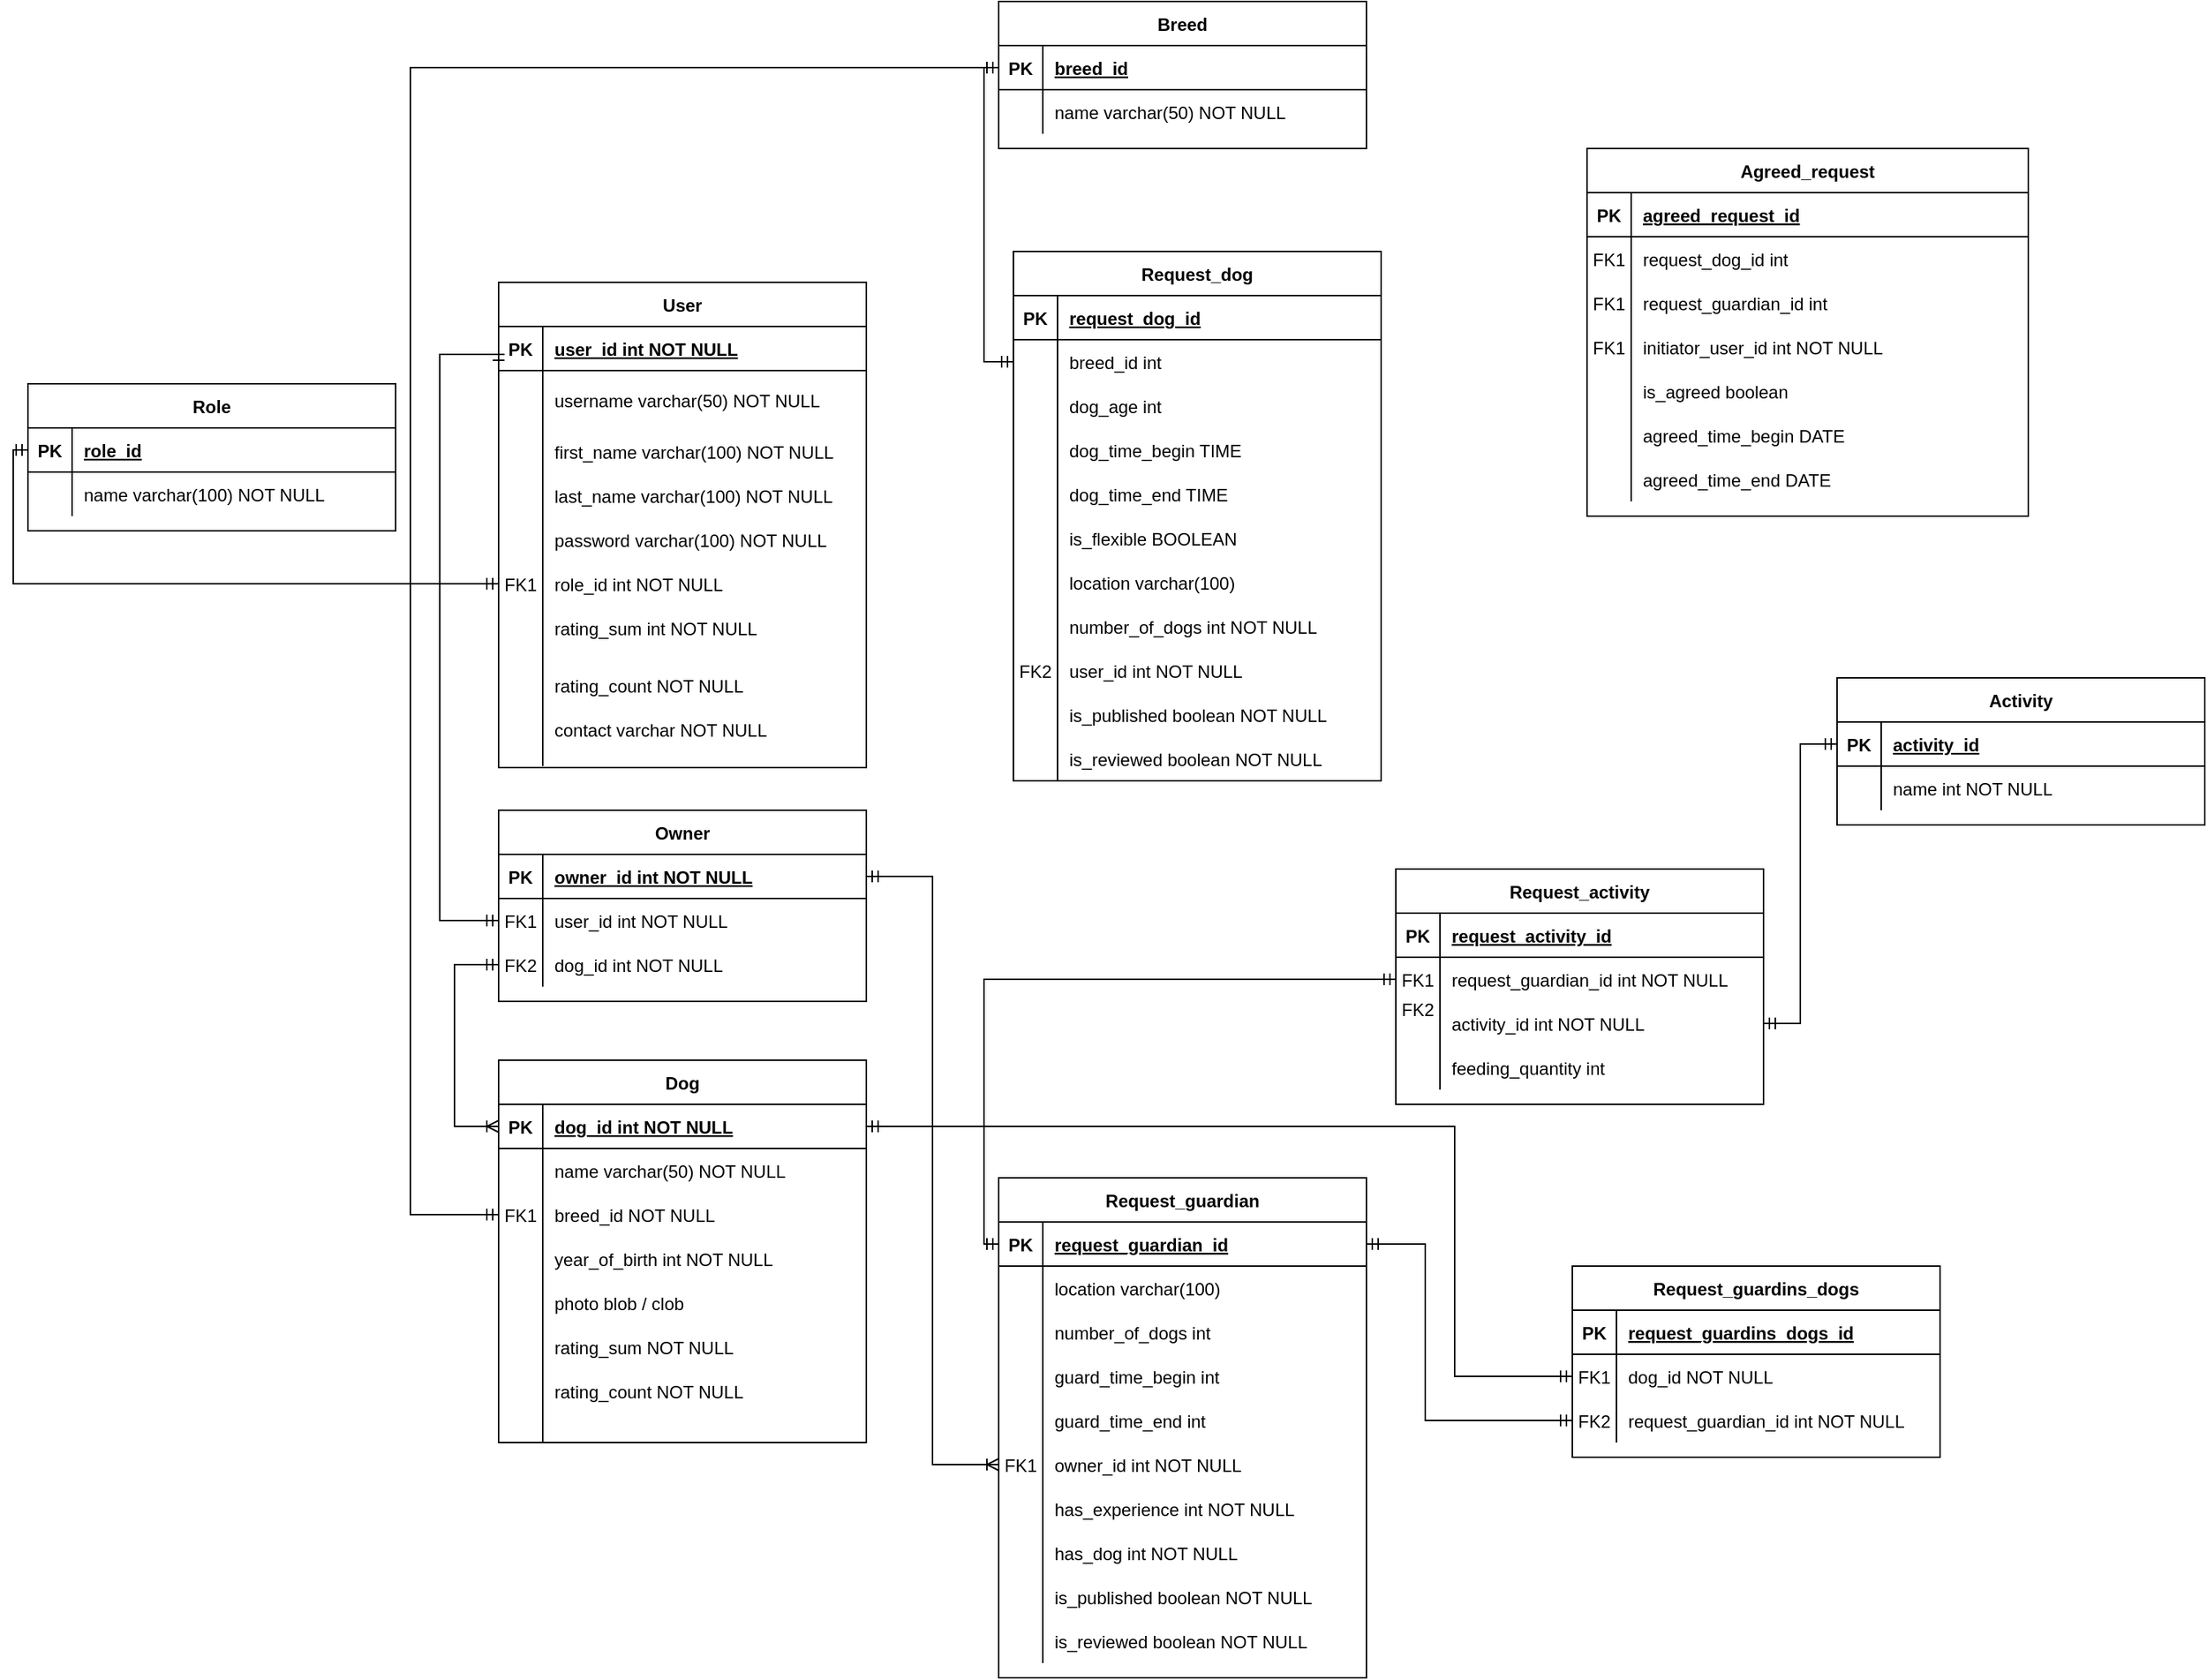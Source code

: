 <mxfile version="20.5.1" type="device"><diagram id="R2lEEEUBdFMjLlhIrx00" name="Page-1"><mxGraphModel dx="2447" dy="1991" grid="1" gridSize="10" guides="1" tooltips="1" connect="1" arrows="1" fold="1" page="1" pageScale="1" pageWidth="850" pageHeight="1100" math="0" shadow="0" extFonts="Permanent Marker^https://fonts.googleapis.com/css?family=Permanent+Marker"><root><mxCell id="0"/><mxCell id="1" parent="0"/><mxCell id="C-vyLk0tnHw3VtMMgP7b-13" value="Dog" style="shape=table;startSize=30;container=1;collapsible=1;childLayout=tableLayout;fixedRows=1;rowLines=0;fontStyle=1;align=center;resizeLast=1;" parent="1" vertex="1"><mxGeometry x="120" y="490" width="250" height="260" as="geometry"/></mxCell><mxCell id="C-vyLk0tnHw3VtMMgP7b-14" value="" style="shape=partialRectangle;collapsible=0;dropTarget=0;pointerEvents=0;fillColor=none;points=[[0,0.5],[1,0.5]];portConstraint=eastwest;top=0;left=0;right=0;bottom=1;" parent="C-vyLk0tnHw3VtMMgP7b-13" vertex="1"><mxGeometry y="30" width="250" height="30" as="geometry"/></mxCell><mxCell id="C-vyLk0tnHw3VtMMgP7b-15" value="PK" style="shape=partialRectangle;overflow=hidden;connectable=0;fillColor=none;top=0;left=0;bottom=0;right=0;fontStyle=1;" parent="C-vyLk0tnHw3VtMMgP7b-14" vertex="1"><mxGeometry width="30" height="30" as="geometry"><mxRectangle width="30" height="30" as="alternateBounds"/></mxGeometry></mxCell><mxCell id="C-vyLk0tnHw3VtMMgP7b-16" value="dog_id int NOT NULL " style="shape=partialRectangle;overflow=hidden;connectable=0;fillColor=none;top=0;left=0;bottom=0;right=0;align=left;spacingLeft=6;fontStyle=5;" parent="C-vyLk0tnHw3VtMMgP7b-14" vertex="1"><mxGeometry x="30" width="220" height="30" as="geometry"><mxRectangle width="220" height="30" as="alternateBounds"/></mxGeometry></mxCell><mxCell id="C-vyLk0tnHw3VtMMgP7b-17" value="" style="shape=partialRectangle;collapsible=0;dropTarget=0;pointerEvents=0;fillColor=none;points=[[0,0.5],[1,0.5]];portConstraint=eastwest;top=0;left=0;right=0;bottom=0;" parent="C-vyLk0tnHw3VtMMgP7b-13" vertex="1"><mxGeometry y="60" width="250" height="30" as="geometry"/></mxCell><mxCell id="C-vyLk0tnHw3VtMMgP7b-18" value="" style="shape=partialRectangle;overflow=hidden;connectable=0;fillColor=none;top=0;left=0;bottom=0;right=0;" parent="C-vyLk0tnHw3VtMMgP7b-17" vertex="1"><mxGeometry width="30" height="30" as="geometry"><mxRectangle width="30" height="30" as="alternateBounds"/></mxGeometry></mxCell><mxCell id="C-vyLk0tnHw3VtMMgP7b-19" value="name varchar(50) NOT NULL" style="shape=partialRectangle;overflow=hidden;connectable=0;fillColor=none;top=0;left=0;bottom=0;right=0;align=left;spacingLeft=6;" parent="C-vyLk0tnHw3VtMMgP7b-17" vertex="1"><mxGeometry x="30" width="220" height="30" as="geometry"><mxRectangle width="220" height="30" as="alternateBounds"/></mxGeometry></mxCell><mxCell id="C-vyLk0tnHw3VtMMgP7b-20" value="" style="shape=partialRectangle;collapsible=0;dropTarget=0;pointerEvents=0;fillColor=none;points=[[0,0.5],[1,0.5]];portConstraint=eastwest;top=0;left=0;right=0;bottom=0;" parent="C-vyLk0tnHw3VtMMgP7b-13" vertex="1"><mxGeometry y="90" width="250" height="30" as="geometry"/></mxCell><mxCell id="C-vyLk0tnHw3VtMMgP7b-21" value="FK1" style="shape=partialRectangle;overflow=hidden;connectable=0;fillColor=none;top=0;left=0;bottom=0;right=0;" parent="C-vyLk0tnHw3VtMMgP7b-20" vertex="1"><mxGeometry width="30" height="30" as="geometry"><mxRectangle width="30" height="30" as="alternateBounds"/></mxGeometry></mxCell><mxCell id="C-vyLk0tnHw3VtMMgP7b-22" value="breed_id NOT NULL" style="shape=partialRectangle;overflow=hidden;connectable=0;fillColor=none;top=0;left=0;bottom=0;right=0;align=left;spacingLeft=6;" parent="C-vyLk0tnHw3VtMMgP7b-20" vertex="1"><mxGeometry x="30" width="220" height="30" as="geometry"><mxRectangle width="220" height="30" as="alternateBounds"/></mxGeometry></mxCell><mxCell id="Eq4kuTpaQ_chmfnWc_PZ-29" value="" style="shape=partialRectangle;collapsible=0;dropTarget=0;pointerEvents=0;fillColor=none;points=[[0,0.5],[1,0.5]];portConstraint=eastwest;top=0;left=0;right=0;bottom=0;" parent="C-vyLk0tnHw3VtMMgP7b-13" vertex="1"><mxGeometry y="120" width="250" height="30" as="geometry"/></mxCell><mxCell id="Eq4kuTpaQ_chmfnWc_PZ-30" value="" style="shape=partialRectangle;overflow=hidden;connectable=0;fillColor=none;top=0;left=0;bottom=0;right=0;" parent="Eq4kuTpaQ_chmfnWc_PZ-29" vertex="1"><mxGeometry width="30" height="30" as="geometry"><mxRectangle width="30" height="30" as="alternateBounds"/></mxGeometry></mxCell><mxCell id="Eq4kuTpaQ_chmfnWc_PZ-31" value="year_of_birth int NOT NULL" style="shape=partialRectangle;overflow=hidden;connectable=0;fillColor=none;top=0;left=0;bottom=0;right=0;align=left;spacingLeft=6;" parent="Eq4kuTpaQ_chmfnWc_PZ-29" vertex="1"><mxGeometry x="30" width="220" height="30" as="geometry"><mxRectangle width="220" height="30" as="alternateBounds"/></mxGeometry></mxCell><mxCell id="Eq4kuTpaQ_chmfnWc_PZ-21" value="" style="shape=partialRectangle;collapsible=0;dropTarget=0;pointerEvents=0;fillColor=none;points=[[0,0.5],[1,0.5]];portConstraint=eastwest;top=0;left=0;right=0;bottom=0;" parent="C-vyLk0tnHw3VtMMgP7b-13" vertex="1"><mxGeometry y="150" width="250" height="30" as="geometry"/></mxCell><mxCell id="Eq4kuTpaQ_chmfnWc_PZ-22" value="" style="shape=partialRectangle;overflow=hidden;connectable=0;fillColor=none;top=0;left=0;bottom=0;right=0;" parent="Eq4kuTpaQ_chmfnWc_PZ-21" vertex="1"><mxGeometry width="30" height="30" as="geometry"><mxRectangle width="30" height="30" as="alternateBounds"/></mxGeometry></mxCell><mxCell id="Eq4kuTpaQ_chmfnWc_PZ-23" value="photo blob / clob" style="shape=partialRectangle;overflow=hidden;connectable=0;fillColor=none;top=0;left=0;bottom=0;right=0;align=left;spacingLeft=6;" parent="Eq4kuTpaQ_chmfnWc_PZ-21" vertex="1"><mxGeometry x="30" width="220" height="30" as="geometry"><mxRectangle width="220" height="30" as="alternateBounds"/></mxGeometry></mxCell><mxCell id="Eq4kuTpaQ_chmfnWc_PZ-83" value="" style="shape=partialRectangle;collapsible=0;dropTarget=0;pointerEvents=0;fillColor=none;points=[[0,0.5],[1,0.5]];portConstraint=eastwest;top=0;left=0;right=0;bottom=0;" parent="C-vyLk0tnHw3VtMMgP7b-13" vertex="1"><mxGeometry y="180" width="250" height="30" as="geometry"/></mxCell><mxCell id="Eq4kuTpaQ_chmfnWc_PZ-84" value="" style="shape=partialRectangle;overflow=hidden;connectable=0;fillColor=none;top=0;left=0;bottom=0;right=0;" parent="Eq4kuTpaQ_chmfnWc_PZ-83" vertex="1"><mxGeometry width="30" height="30" as="geometry"><mxRectangle width="30" height="30" as="alternateBounds"/></mxGeometry></mxCell><mxCell id="Eq4kuTpaQ_chmfnWc_PZ-85" value="rating_sum NOT NULL" style="shape=partialRectangle;overflow=hidden;connectable=0;fillColor=none;top=0;left=0;bottom=0;right=0;align=left;spacingLeft=6;" parent="Eq4kuTpaQ_chmfnWc_PZ-83" vertex="1"><mxGeometry x="30" width="220" height="30" as="geometry"><mxRectangle width="220" height="30" as="alternateBounds"/></mxGeometry></mxCell><mxCell id="C-vyLk0tnHw3VtMMgP7b-23" value="User" style="shape=table;startSize=30;container=1;collapsible=1;childLayout=tableLayout;fixedRows=1;rowLines=0;fontStyle=1;align=center;resizeLast=1;" parent="1" vertex="1"><mxGeometry x="120" y="-39" width="250" height="330" as="geometry"/></mxCell><mxCell id="C-vyLk0tnHw3VtMMgP7b-24" value="" style="shape=partialRectangle;collapsible=0;dropTarget=0;pointerEvents=0;fillColor=none;points=[[0,0.5],[1,0.5]];portConstraint=eastwest;top=0;left=0;right=0;bottom=1;" parent="C-vyLk0tnHw3VtMMgP7b-23" vertex="1"><mxGeometry y="30" width="250" height="30" as="geometry"/></mxCell><mxCell id="C-vyLk0tnHw3VtMMgP7b-25" value="PK" style="shape=partialRectangle;overflow=hidden;connectable=0;fillColor=none;top=0;left=0;bottom=0;right=0;fontStyle=1;" parent="C-vyLk0tnHw3VtMMgP7b-24" vertex="1"><mxGeometry width="30" height="30" as="geometry"><mxRectangle width="30" height="30" as="alternateBounds"/></mxGeometry></mxCell><mxCell id="C-vyLk0tnHw3VtMMgP7b-26" value="user_id int NOT NULL " style="shape=partialRectangle;overflow=hidden;connectable=0;fillColor=none;top=0;left=0;bottom=0;right=0;align=left;spacingLeft=6;fontStyle=5;" parent="C-vyLk0tnHw3VtMMgP7b-24" vertex="1"><mxGeometry x="30" width="220" height="30" as="geometry"><mxRectangle width="220" height="30" as="alternateBounds"/></mxGeometry></mxCell><mxCell id="Eq4kuTpaQ_chmfnWc_PZ-1" value="" style="shape=partialRectangle;collapsible=0;dropTarget=0;pointerEvents=0;fillColor=none;points=[[0,0.5],[1,0.5]];portConstraint=eastwest;top=0;left=0;right=0;bottom=0;" parent="C-vyLk0tnHw3VtMMgP7b-23" vertex="1"><mxGeometry y="60" width="250" height="40" as="geometry"/></mxCell><mxCell id="Eq4kuTpaQ_chmfnWc_PZ-2" value="" style="shape=partialRectangle;overflow=hidden;connectable=0;fillColor=none;top=0;left=0;bottom=0;right=0;" parent="Eq4kuTpaQ_chmfnWc_PZ-1" vertex="1"><mxGeometry width="30" height="40" as="geometry"><mxRectangle width="30" height="40" as="alternateBounds"/></mxGeometry></mxCell><mxCell id="Eq4kuTpaQ_chmfnWc_PZ-3" value="username varchar(50) NOT NULL" style="shape=partialRectangle;overflow=hidden;connectable=0;fillColor=none;top=0;left=0;bottom=0;right=0;align=left;spacingLeft=6;" parent="Eq4kuTpaQ_chmfnWc_PZ-1" vertex="1"><mxGeometry x="30" width="220" height="40" as="geometry"><mxRectangle width="220" height="40" as="alternateBounds"/></mxGeometry></mxCell><mxCell id="Eq4kuTpaQ_chmfnWc_PZ-136" value="" style="shape=partialRectangle;collapsible=0;dropTarget=0;pointerEvents=0;fillColor=none;points=[[0,0.5],[1,0.5]];portConstraint=eastwest;top=0;left=0;right=0;bottom=0;" parent="C-vyLk0tnHw3VtMMgP7b-23" vertex="1"><mxGeometry y="100" width="250" height="30" as="geometry"/></mxCell><mxCell id="Eq4kuTpaQ_chmfnWc_PZ-137" value="" style="shape=partialRectangle;overflow=hidden;connectable=0;fillColor=none;top=0;left=0;bottom=0;right=0;" parent="Eq4kuTpaQ_chmfnWc_PZ-136" vertex="1"><mxGeometry width="30" height="30" as="geometry"><mxRectangle width="30" height="30" as="alternateBounds"/></mxGeometry></mxCell><mxCell id="Eq4kuTpaQ_chmfnWc_PZ-138" value="first_name varchar(100) NOT NULL" style="shape=partialRectangle;overflow=hidden;connectable=0;fillColor=none;top=0;left=0;bottom=0;right=0;align=left;spacingLeft=6;" parent="Eq4kuTpaQ_chmfnWc_PZ-136" vertex="1"><mxGeometry x="30" width="220" height="30" as="geometry"><mxRectangle width="220" height="30" as="alternateBounds"/></mxGeometry></mxCell><mxCell id="Eq4kuTpaQ_chmfnWc_PZ-133" value="" style="shape=partialRectangle;collapsible=0;dropTarget=0;pointerEvents=0;fillColor=none;points=[[0,0.5],[1,0.5]];portConstraint=eastwest;top=0;left=0;right=0;bottom=0;" parent="C-vyLk0tnHw3VtMMgP7b-23" vertex="1"><mxGeometry y="130" width="250" height="30" as="geometry"/></mxCell><mxCell id="Eq4kuTpaQ_chmfnWc_PZ-134" value="" style="shape=partialRectangle;overflow=hidden;connectable=0;fillColor=none;top=0;left=0;bottom=0;right=0;" parent="Eq4kuTpaQ_chmfnWc_PZ-133" vertex="1"><mxGeometry width="30" height="30" as="geometry"><mxRectangle width="30" height="30" as="alternateBounds"/></mxGeometry></mxCell><mxCell id="Eq4kuTpaQ_chmfnWc_PZ-135" value="last_name varchar(100) NOT NULL" style="shape=partialRectangle;overflow=hidden;connectable=0;fillColor=none;top=0;left=0;bottom=0;right=0;align=left;spacingLeft=6;" parent="Eq4kuTpaQ_chmfnWc_PZ-133" vertex="1"><mxGeometry x="30" width="220" height="30" as="geometry"><mxRectangle width="220" height="30" as="alternateBounds"/></mxGeometry></mxCell><mxCell id="Eq4kuTpaQ_chmfnWc_PZ-150" value="" style="shape=partialRectangle;collapsible=0;dropTarget=0;pointerEvents=0;fillColor=none;points=[[0,0.5],[1,0.5]];portConstraint=eastwest;top=0;left=0;right=0;bottom=0;" parent="C-vyLk0tnHw3VtMMgP7b-23" vertex="1"><mxGeometry y="160" width="250" height="30" as="geometry"/></mxCell><mxCell id="Eq4kuTpaQ_chmfnWc_PZ-151" value="" style="shape=partialRectangle;overflow=hidden;connectable=0;fillColor=none;top=0;left=0;bottom=0;right=0;" parent="Eq4kuTpaQ_chmfnWc_PZ-150" vertex="1"><mxGeometry width="30" height="30" as="geometry"><mxRectangle width="30" height="30" as="alternateBounds"/></mxGeometry></mxCell><mxCell id="Eq4kuTpaQ_chmfnWc_PZ-152" value="password varchar(100) NOT NULL" style="shape=partialRectangle;overflow=hidden;connectable=0;fillColor=none;top=0;left=0;bottom=0;right=0;align=left;spacingLeft=6;" parent="Eq4kuTpaQ_chmfnWc_PZ-150" vertex="1"><mxGeometry x="30" width="220" height="30" as="geometry"><mxRectangle width="220" height="30" as="alternateBounds"/></mxGeometry></mxCell><mxCell id="C-vyLk0tnHw3VtMMgP7b-27" value="" style="shape=partialRectangle;collapsible=0;dropTarget=0;pointerEvents=0;fillColor=none;points=[[0,0.5],[1,0.5]];portConstraint=eastwest;top=0;left=0;right=0;bottom=0;" parent="C-vyLk0tnHw3VtMMgP7b-23" vertex="1"><mxGeometry y="190" width="250" height="30" as="geometry"/></mxCell><mxCell id="C-vyLk0tnHw3VtMMgP7b-28" value="FK1" style="shape=partialRectangle;overflow=hidden;connectable=0;fillColor=none;top=0;left=0;bottom=0;right=0;" parent="C-vyLk0tnHw3VtMMgP7b-27" vertex="1"><mxGeometry width="30" height="30" as="geometry"><mxRectangle width="30" height="30" as="alternateBounds"/></mxGeometry></mxCell><mxCell id="C-vyLk0tnHw3VtMMgP7b-29" value="role_id int NOT NULL" style="shape=partialRectangle;overflow=hidden;connectable=0;fillColor=none;top=0;left=0;bottom=0;right=0;align=left;spacingLeft=6;" parent="C-vyLk0tnHw3VtMMgP7b-27" vertex="1"><mxGeometry x="30" width="220" height="30" as="geometry"><mxRectangle width="220" height="30" as="alternateBounds"/></mxGeometry></mxCell><mxCell id="Eq4kuTpaQ_chmfnWc_PZ-4" value="" style="shape=partialRectangle;collapsible=0;dropTarget=0;pointerEvents=0;fillColor=none;points=[[0,0.5],[1,0.5]];portConstraint=eastwest;top=0;left=0;right=0;bottom=0;" parent="C-vyLk0tnHw3VtMMgP7b-23" vertex="1"><mxGeometry y="220" width="250" height="30" as="geometry"/></mxCell><mxCell id="Eq4kuTpaQ_chmfnWc_PZ-5" value="" style="shape=partialRectangle;overflow=hidden;connectable=0;fillColor=none;top=0;left=0;bottom=0;right=0;" parent="Eq4kuTpaQ_chmfnWc_PZ-4" vertex="1"><mxGeometry width="30" height="30" as="geometry"><mxRectangle width="30" height="30" as="alternateBounds"/></mxGeometry></mxCell><mxCell id="Eq4kuTpaQ_chmfnWc_PZ-6" value="rating_sum int NOT NULL" style="shape=partialRectangle;overflow=hidden;connectable=0;fillColor=none;top=0;left=0;bottom=0;right=0;align=left;spacingLeft=6;" parent="Eq4kuTpaQ_chmfnWc_PZ-4" vertex="1"><mxGeometry x="30" width="220" height="30" as="geometry"><mxRectangle width="220" height="30" as="alternateBounds"/></mxGeometry></mxCell><mxCell id="Eq4kuTpaQ_chmfnWc_PZ-7" value="Owner" style="shape=table;startSize=30;container=1;collapsible=1;childLayout=tableLayout;fixedRows=1;rowLines=0;fontStyle=1;align=center;resizeLast=1;" parent="1" vertex="1"><mxGeometry x="120" y="320" width="250" height="130" as="geometry"/></mxCell><mxCell id="Eq4kuTpaQ_chmfnWc_PZ-8" value="" style="shape=partialRectangle;collapsible=0;dropTarget=0;pointerEvents=0;fillColor=none;points=[[0,0.5],[1,0.5]];portConstraint=eastwest;top=0;left=0;right=0;bottom=1;" parent="Eq4kuTpaQ_chmfnWc_PZ-7" vertex="1"><mxGeometry y="30" width="250" height="30" as="geometry"/></mxCell><mxCell id="Eq4kuTpaQ_chmfnWc_PZ-9" value="PK" style="shape=partialRectangle;overflow=hidden;connectable=0;fillColor=none;top=0;left=0;bottom=0;right=0;fontStyle=1;" parent="Eq4kuTpaQ_chmfnWc_PZ-8" vertex="1"><mxGeometry width="30" height="30" as="geometry"><mxRectangle width="30" height="30" as="alternateBounds"/></mxGeometry></mxCell><mxCell id="Eq4kuTpaQ_chmfnWc_PZ-10" value="owner_id int NOT NULL " style="shape=partialRectangle;overflow=hidden;connectable=0;fillColor=none;top=0;left=0;bottom=0;right=0;align=left;spacingLeft=6;fontStyle=5;" parent="Eq4kuTpaQ_chmfnWc_PZ-8" vertex="1"><mxGeometry x="30" width="220" height="30" as="geometry"><mxRectangle width="220" height="30" as="alternateBounds"/></mxGeometry></mxCell><mxCell id="Eq4kuTpaQ_chmfnWc_PZ-11" value="" style="shape=partialRectangle;collapsible=0;dropTarget=0;pointerEvents=0;fillColor=none;points=[[0,0.5],[1,0.5]];portConstraint=eastwest;top=0;left=0;right=0;bottom=0;" parent="Eq4kuTpaQ_chmfnWc_PZ-7" vertex="1"><mxGeometry y="60" width="250" height="30" as="geometry"/></mxCell><mxCell id="Eq4kuTpaQ_chmfnWc_PZ-12" value="FK1" style="shape=partialRectangle;overflow=hidden;connectable=0;fillColor=none;top=0;left=0;bottom=0;right=0;" parent="Eq4kuTpaQ_chmfnWc_PZ-11" vertex="1"><mxGeometry width="30" height="30" as="geometry"><mxRectangle width="30" height="30" as="alternateBounds"/></mxGeometry></mxCell><mxCell id="Eq4kuTpaQ_chmfnWc_PZ-13" value="user_id int NOT NULL" style="shape=partialRectangle;overflow=hidden;connectable=0;fillColor=none;top=0;left=0;bottom=0;right=0;align=left;spacingLeft=6;" parent="Eq4kuTpaQ_chmfnWc_PZ-11" vertex="1"><mxGeometry x="30" width="220" height="30" as="geometry"><mxRectangle width="220" height="30" as="alternateBounds"/></mxGeometry></mxCell><mxCell id="Eq4kuTpaQ_chmfnWc_PZ-14" value="" style="shape=partialRectangle;collapsible=0;dropTarget=0;pointerEvents=0;fillColor=none;points=[[0,0.5],[1,0.5]];portConstraint=eastwest;top=0;left=0;right=0;bottom=0;" parent="Eq4kuTpaQ_chmfnWc_PZ-7" vertex="1"><mxGeometry y="90" width="250" height="30" as="geometry"/></mxCell><mxCell id="Eq4kuTpaQ_chmfnWc_PZ-15" value="FK2" style="shape=partialRectangle;overflow=hidden;connectable=0;fillColor=none;top=0;left=0;bottom=0;right=0;" parent="Eq4kuTpaQ_chmfnWc_PZ-14" vertex="1"><mxGeometry width="30" height="30" as="geometry"><mxRectangle width="30" height="30" as="alternateBounds"/></mxGeometry></mxCell><mxCell id="Eq4kuTpaQ_chmfnWc_PZ-16" value="dog_id int NOT NULL" style="shape=partialRectangle;overflow=hidden;connectable=0;fillColor=none;top=0;left=0;bottom=0;right=0;align=left;spacingLeft=6;" parent="Eq4kuTpaQ_chmfnWc_PZ-14" vertex="1"><mxGeometry x="30" width="220" height="30" as="geometry"><mxRectangle width="220" height="30" as="alternateBounds"/></mxGeometry></mxCell><mxCell id="Eq4kuTpaQ_chmfnWc_PZ-19" value="" style="edgeStyle=orthogonalEdgeStyle;fontSize=12;html=1;endArrow=ERmandOne;startArrow=ERmandOne;rounded=0;entryX=0;entryY=0.5;entryDx=0;entryDy=0;exitX=0;exitY=0.5;exitDx=0;exitDy=0;" parent="1" source="Eq4kuTpaQ_chmfnWc_PZ-11" target="C-vyLk0tnHw3VtMMgP7b-24" edge="1"><mxGeometry width="100" height="100" relative="1" as="geometry"><mxPoint x="370" y="440" as="sourcePoint"/><mxPoint x="470" y="340" as="targetPoint"/><Array as="points"><mxPoint x="80" y="395"/><mxPoint x="80" y="10"/><mxPoint x="120" y="10"/></Array></mxGeometry></mxCell><mxCell id="Eq4kuTpaQ_chmfnWc_PZ-38" value="Role" style="shape=table;startSize=30;container=1;collapsible=1;childLayout=tableLayout;fixedRows=1;rowLines=0;fontStyle=1;align=center;resizeLast=1;" parent="1" vertex="1"><mxGeometry x="-200" y="30" width="250" height="100" as="geometry"/></mxCell><mxCell id="Eq4kuTpaQ_chmfnWc_PZ-39" value="" style="shape=partialRectangle;collapsible=0;dropTarget=0;pointerEvents=0;fillColor=none;points=[[0,0.5],[1,0.5]];portConstraint=eastwest;top=0;left=0;right=0;bottom=1;" parent="Eq4kuTpaQ_chmfnWc_PZ-38" vertex="1"><mxGeometry y="30" width="250" height="30" as="geometry"/></mxCell><mxCell id="Eq4kuTpaQ_chmfnWc_PZ-40" value="PK" style="shape=partialRectangle;overflow=hidden;connectable=0;fillColor=none;top=0;left=0;bottom=0;right=0;fontStyle=1;" parent="Eq4kuTpaQ_chmfnWc_PZ-39" vertex="1"><mxGeometry width="30" height="30" as="geometry"><mxRectangle width="30" height="30" as="alternateBounds"/></mxGeometry></mxCell><mxCell id="Eq4kuTpaQ_chmfnWc_PZ-41" value="role_id" style="shape=partialRectangle;overflow=hidden;connectable=0;fillColor=none;top=0;left=0;bottom=0;right=0;align=left;spacingLeft=6;fontStyle=5;" parent="Eq4kuTpaQ_chmfnWc_PZ-39" vertex="1"><mxGeometry x="30" width="220" height="30" as="geometry"><mxRectangle width="220" height="30" as="alternateBounds"/></mxGeometry></mxCell><mxCell id="Eq4kuTpaQ_chmfnWc_PZ-42" value="" style="shape=partialRectangle;collapsible=0;dropTarget=0;pointerEvents=0;fillColor=none;points=[[0,0.5],[1,0.5]];portConstraint=eastwest;top=0;left=0;right=0;bottom=0;" parent="Eq4kuTpaQ_chmfnWc_PZ-38" vertex="1"><mxGeometry y="60" width="250" height="30" as="geometry"/></mxCell><mxCell id="Eq4kuTpaQ_chmfnWc_PZ-43" value="" style="shape=partialRectangle;overflow=hidden;connectable=0;fillColor=none;top=0;left=0;bottom=0;right=0;" parent="Eq4kuTpaQ_chmfnWc_PZ-42" vertex="1"><mxGeometry width="30" height="30" as="geometry"><mxRectangle width="30" height="30" as="alternateBounds"/></mxGeometry></mxCell><mxCell id="Eq4kuTpaQ_chmfnWc_PZ-44" value="name varchar(100) NOT NULL" style="shape=partialRectangle;overflow=hidden;connectable=0;fillColor=none;top=0;left=0;bottom=0;right=0;align=left;spacingLeft=6;" parent="Eq4kuTpaQ_chmfnWc_PZ-42" vertex="1"><mxGeometry x="30" width="220" height="30" as="geometry"><mxRectangle width="220" height="30" as="alternateBounds"/></mxGeometry></mxCell><mxCell id="Eq4kuTpaQ_chmfnWc_PZ-51" value="Activity" style="shape=table;startSize=30;container=1;collapsible=1;childLayout=tableLayout;fixedRows=1;rowLines=0;fontStyle=1;align=center;resizeLast=1;" parent="1" vertex="1"><mxGeometry x="1030" y="230" width="250" height="100" as="geometry"/></mxCell><mxCell id="Eq4kuTpaQ_chmfnWc_PZ-52" value="" style="shape=partialRectangle;collapsible=0;dropTarget=0;pointerEvents=0;fillColor=none;points=[[0,0.5],[1,0.5]];portConstraint=eastwest;top=0;left=0;right=0;bottom=1;" parent="Eq4kuTpaQ_chmfnWc_PZ-51" vertex="1"><mxGeometry y="30" width="250" height="30" as="geometry"/></mxCell><mxCell id="Eq4kuTpaQ_chmfnWc_PZ-53" value="PK" style="shape=partialRectangle;overflow=hidden;connectable=0;fillColor=none;top=0;left=0;bottom=0;right=0;fontStyle=1;" parent="Eq4kuTpaQ_chmfnWc_PZ-52" vertex="1"><mxGeometry width="30" height="30" as="geometry"><mxRectangle width="30" height="30" as="alternateBounds"/></mxGeometry></mxCell><mxCell id="Eq4kuTpaQ_chmfnWc_PZ-54" value="activity_id" style="shape=partialRectangle;overflow=hidden;connectable=0;fillColor=none;top=0;left=0;bottom=0;right=0;align=left;spacingLeft=6;fontStyle=5;" parent="Eq4kuTpaQ_chmfnWc_PZ-52" vertex="1"><mxGeometry x="30" width="220" height="30" as="geometry"><mxRectangle width="220" height="30" as="alternateBounds"/></mxGeometry></mxCell><mxCell id="Eq4kuTpaQ_chmfnWc_PZ-55" value="" style="shape=partialRectangle;collapsible=0;dropTarget=0;pointerEvents=0;fillColor=none;points=[[0,0.5],[1,0.5]];portConstraint=eastwest;top=0;left=0;right=0;bottom=0;" parent="Eq4kuTpaQ_chmfnWc_PZ-51" vertex="1"><mxGeometry y="60" width="250" height="30" as="geometry"/></mxCell><mxCell id="Eq4kuTpaQ_chmfnWc_PZ-56" value="" style="shape=partialRectangle;overflow=hidden;connectable=0;fillColor=none;top=0;left=0;bottom=0;right=0;" parent="Eq4kuTpaQ_chmfnWc_PZ-55" vertex="1"><mxGeometry width="30" height="30" as="geometry"><mxRectangle width="30" height="30" as="alternateBounds"/></mxGeometry></mxCell><mxCell id="Eq4kuTpaQ_chmfnWc_PZ-57" value="name int NOT NULL" style="shape=partialRectangle;overflow=hidden;connectable=0;fillColor=none;top=0;left=0;bottom=0;right=0;align=left;spacingLeft=6;" parent="Eq4kuTpaQ_chmfnWc_PZ-55" vertex="1"><mxGeometry x="30" width="220" height="30" as="geometry"><mxRectangle width="220" height="30" as="alternateBounds"/></mxGeometry></mxCell><mxCell id="Eq4kuTpaQ_chmfnWc_PZ-64" value="Request_activity" style="shape=table;startSize=30;container=1;collapsible=1;childLayout=tableLayout;fixedRows=1;rowLines=0;fontStyle=1;align=center;resizeLast=1;" parent="1" vertex="1"><mxGeometry x="730" y="360" width="250" height="160" as="geometry"/></mxCell><mxCell id="Eq4kuTpaQ_chmfnWc_PZ-65" value="" style="shape=partialRectangle;collapsible=0;dropTarget=0;pointerEvents=0;fillColor=none;points=[[0,0.5],[1,0.5]];portConstraint=eastwest;top=0;left=0;right=0;bottom=1;" parent="Eq4kuTpaQ_chmfnWc_PZ-64" vertex="1"><mxGeometry y="30" width="250" height="30" as="geometry"/></mxCell><mxCell id="Eq4kuTpaQ_chmfnWc_PZ-66" value="PK" style="shape=partialRectangle;overflow=hidden;connectable=0;fillColor=none;top=0;left=0;bottom=0;right=0;fontStyle=1;" parent="Eq4kuTpaQ_chmfnWc_PZ-65" vertex="1"><mxGeometry width="30" height="30" as="geometry"><mxRectangle width="30" height="30" as="alternateBounds"/></mxGeometry></mxCell><mxCell id="Eq4kuTpaQ_chmfnWc_PZ-67" value="request_activity_id" style="shape=partialRectangle;overflow=hidden;connectable=0;fillColor=none;top=0;left=0;bottom=0;right=0;align=left;spacingLeft=6;fontStyle=5;" parent="Eq4kuTpaQ_chmfnWc_PZ-65" vertex="1"><mxGeometry x="30" width="220" height="30" as="geometry"><mxRectangle width="220" height="30" as="alternateBounds"/></mxGeometry></mxCell><mxCell id="Eq4kuTpaQ_chmfnWc_PZ-68" value="" style="shape=partialRectangle;collapsible=0;dropTarget=0;pointerEvents=0;fillColor=none;points=[[0,0.5],[1,0.5]];portConstraint=eastwest;top=0;left=0;right=0;bottom=0;" parent="Eq4kuTpaQ_chmfnWc_PZ-64" vertex="1"><mxGeometry y="60" width="250" height="30" as="geometry"/></mxCell><mxCell id="Eq4kuTpaQ_chmfnWc_PZ-69" value="FK1" style="shape=partialRectangle;overflow=hidden;connectable=0;fillColor=none;top=0;left=0;bottom=0;right=0;" parent="Eq4kuTpaQ_chmfnWc_PZ-68" vertex="1"><mxGeometry width="30" height="30" as="geometry"><mxRectangle width="30" height="30" as="alternateBounds"/></mxGeometry></mxCell><mxCell id="Eq4kuTpaQ_chmfnWc_PZ-70" value="request_guardian_id int NOT NULL" style="shape=partialRectangle;overflow=hidden;connectable=0;fillColor=none;top=0;left=0;bottom=0;right=0;align=left;spacingLeft=6;" parent="Eq4kuTpaQ_chmfnWc_PZ-68" vertex="1"><mxGeometry x="30" width="220" height="30" as="geometry"><mxRectangle width="220" height="30" as="alternateBounds"/></mxGeometry></mxCell><mxCell id="Eq4kuTpaQ_chmfnWc_PZ-71" value="" style="shape=partialRectangle;collapsible=0;dropTarget=0;pointerEvents=0;fillColor=none;points=[[0,0.5],[1,0.5]];portConstraint=eastwest;top=0;left=0;right=0;bottom=0;" parent="Eq4kuTpaQ_chmfnWc_PZ-64" vertex="1"><mxGeometry y="90" width="250" height="30" as="geometry"/></mxCell><mxCell id="Eq4kuTpaQ_chmfnWc_PZ-72" value="" style="shape=partialRectangle;overflow=hidden;connectable=0;fillColor=none;top=0;left=0;bottom=0;right=0;" parent="Eq4kuTpaQ_chmfnWc_PZ-71" vertex="1"><mxGeometry width="30" height="30" as="geometry"><mxRectangle width="30" height="30" as="alternateBounds"/></mxGeometry></mxCell><mxCell id="Eq4kuTpaQ_chmfnWc_PZ-73" value="activity_id int NOT NULL" style="shape=partialRectangle;overflow=hidden;connectable=0;fillColor=none;top=0;left=0;bottom=0;right=0;align=left;spacingLeft=6;" parent="Eq4kuTpaQ_chmfnWc_PZ-71" vertex="1"><mxGeometry x="30" width="220" height="30" as="geometry"><mxRectangle width="220" height="30" as="alternateBounds"/></mxGeometry></mxCell><mxCell id="Sc36DqFnfVRYWOTrCi8l-27" value="" style="shape=partialRectangle;collapsible=0;dropTarget=0;pointerEvents=0;fillColor=none;points=[[0,0.5],[1,0.5]];portConstraint=eastwest;top=0;left=0;right=0;bottom=0;" parent="Eq4kuTpaQ_chmfnWc_PZ-64" vertex="1"><mxGeometry y="120" width="250" height="30" as="geometry"/></mxCell><mxCell id="Sc36DqFnfVRYWOTrCi8l-28" value="" style="shape=partialRectangle;overflow=hidden;connectable=0;fillColor=none;top=0;left=0;bottom=0;right=0;" parent="Sc36DqFnfVRYWOTrCi8l-27" vertex="1"><mxGeometry width="30" height="30" as="geometry"><mxRectangle width="30" height="30" as="alternateBounds"/></mxGeometry></mxCell><mxCell id="Sc36DqFnfVRYWOTrCi8l-29" value="feeding_quantity int" style="shape=partialRectangle;overflow=hidden;connectable=0;fillColor=none;top=0;left=0;bottom=0;right=0;align=left;spacingLeft=6;" parent="Sc36DqFnfVRYWOTrCi8l-27" vertex="1"><mxGeometry x="30" width="220" height="30" as="geometry"><mxRectangle width="220" height="30" as="alternateBounds"/></mxGeometry></mxCell><mxCell id="Eq4kuTpaQ_chmfnWc_PZ-92" value="Agreed_request" style="shape=table;startSize=30;container=1;collapsible=1;childLayout=tableLayout;fixedRows=1;rowLines=0;fontStyle=1;align=center;resizeLast=1;" parent="1" vertex="1"><mxGeometry x="860" y="-130" width="300" height="250" as="geometry"/></mxCell><mxCell id="Eq4kuTpaQ_chmfnWc_PZ-93" value="" style="shape=partialRectangle;collapsible=0;dropTarget=0;pointerEvents=0;fillColor=none;points=[[0,0.5],[1,0.5]];portConstraint=eastwest;top=0;left=0;right=0;bottom=1;" parent="Eq4kuTpaQ_chmfnWc_PZ-92" vertex="1"><mxGeometry y="30" width="300" height="30" as="geometry"/></mxCell><mxCell id="Eq4kuTpaQ_chmfnWc_PZ-94" value="PK" style="shape=partialRectangle;overflow=hidden;connectable=0;fillColor=none;top=0;left=0;bottom=0;right=0;fontStyle=1;" parent="Eq4kuTpaQ_chmfnWc_PZ-93" vertex="1"><mxGeometry width="30" height="30" as="geometry"><mxRectangle width="30" height="30" as="alternateBounds"/></mxGeometry></mxCell><mxCell id="Eq4kuTpaQ_chmfnWc_PZ-95" value="agreed_request_id" style="shape=partialRectangle;overflow=hidden;connectable=0;fillColor=none;top=0;left=0;bottom=0;right=0;align=left;spacingLeft=6;fontStyle=5;" parent="Eq4kuTpaQ_chmfnWc_PZ-93" vertex="1"><mxGeometry x="30" width="270" height="30" as="geometry"><mxRectangle width="270" height="30" as="alternateBounds"/></mxGeometry></mxCell><mxCell id="Eq4kuTpaQ_chmfnWc_PZ-96" value="" style="shape=partialRectangle;collapsible=0;dropTarget=0;pointerEvents=0;fillColor=none;points=[[0,0.5],[1,0.5]];portConstraint=eastwest;top=0;left=0;right=0;bottom=0;" parent="Eq4kuTpaQ_chmfnWc_PZ-92" vertex="1"><mxGeometry y="60" width="300" height="30" as="geometry"/></mxCell><mxCell id="Eq4kuTpaQ_chmfnWc_PZ-97" value="FK1" style="shape=partialRectangle;overflow=hidden;connectable=0;fillColor=none;top=0;left=0;bottom=0;right=0;" parent="Eq4kuTpaQ_chmfnWc_PZ-96" vertex="1"><mxGeometry width="30" height="30" as="geometry"><mxRectangle width="30" height="30" as="alternateBounds"/></mxGeometry></mxCell><mxCell id="Eq4kuTpaQ_chmfnWc_PZ-98" value="request_dog_id int" style="shape=partialRectangle;overflow=hidden;connectable=0;fillColor=none;top=0;left=0;bottom=0;right=0;align=left;spacingLeft=6;" parent="Eq4kuTpaQ_chmfnWc_PZ-96" vertex="1"><mxGeometry x="30" width="270" height="30" as="geometry"><mxRectangle width="270" height="30" as="alternateBounds"/></mxGeometry></mxCell><mxCell id="Eq4kuTpaQ_chmfnWc_PZ-130" value="" style="shape=partialRectangle;collapsible=0;dropTarget=0;pointerEvents=0;fillColor=none;points=[[0,0.5],[1,0.5]];portConstraint=eastwest;top=0;left=0;right=0;bottom=0;" parent="Eq4kuTpaQ_chmfnWc_PZ-92" vertex="1"><mxGeometry y="90" width="300" height="30" as="geometry"/></mxCell><mxCell id="Eq4kuTpaQ_chmfnWc_PZ-131" value="FK1" style="shape=partialRectangle;overflow=hidden;connectable=0;fillColor=none;top=0;left=0;bottom=0;right=0;" parent="Eq4kuTpaQ_chmfnWc_PZ-130" vertex="1"><mxGeometry width="30" height="30" as="geometry"><mxRectangle width="30" height="30" as="alternateBounds"/></mxGeometry></mxCell><mxCell id="Eq4kuTpaQ_chmfnWc_PZ-132" value="request_guardian_id int " style="shape=partialRectangle;overflow=hidden;connectable=0;fillColor=none;top=0;left=0;bottom=0;right=0;align=left;spacingLeft=6;" parent="Eq4kuTpaQ_chmfnWc_PZ-130" vertex="1"><mxGeometry x="30" width="270" height="30" as="geometry"><mxRectangle width="270" height="30" as="alternateBounds"/></mxGeometry></mxCell><mxCell id="Eq4kuTpaQ_chmfnWc_PZ-102" value="" style="shape=partialRectangle;collapsible=0;dropTarget=0;pointerEvents=0;fillColor=none;points=[[0,0.5],[1,0.5]];portConstraint=eastwest;top=0;left=0;right=0;bottom=0;" parent="Eq4kuTpaQ_chmfnWc_PZ-92" vertex="1"><mxGeometry y="120" width="300" height="30" as="geometry"/></mxCell><mxCell id="Eq4kuTpaQ_chmfnWc_PZ-103" value="FK1" style="shape=partialRectangle;overflow=hidden;connectable=0;fillColor=none;top=0;left=0;bottom=0;right=0;" parent="Eq4kuTpaQ_chmfnWc_PZ-102" vertex="1"><mxGeometry width="30" height="30" as="geometry"><mxRectangle width="30" height="30" as="alternateBounds"/></mxGeometry></mxCell><mxCell id="Eq4kuTpaQ_chmfnWc_PZ-104" value="initiator_user_id int NOT NULL" style="shape=partialRectangle;overflow=hidden;connectable=0;fillColor=none;top=0;left=0;bottom=0;right=0;align=left;spacingLeft=6;" parent="Eq4kuTpaQ_chmfnWc_PZ-102" vertex="1"><mxGeometry x="30" width="270" height="30" as="geometry"><mxRectangle width="270" height="30" as="alternateBounds"/></mxGeometry></mxCell><mxCell id="Eq4kuTpaQ_chmfnWc_PZ-105" value="" style="shape=partialRectangle;collapsible=0;dropTarget=0;pointerEvents=0;fillColor=none;points=[[0,0.5],[1,0.5]];portConstraint=eastwest;top=0;left=0;right=0;bottom=0;" parent="Eq4kuTpaQ_chmfnWc_PZ-92" vertex="1"><mxGeometry y="150" width="300" height="30" as="geometry"/></mxCell><mxCell id="Eq4kuTpaQ_chmfnWc_PZ-106" value="" style="shape=partialRectangle;overflow=hidden;connectable=0;fillColor=none;top=0;left=0;bottom=0;right=0;" parent="Eq4kuTpaQ_chmfnWc_PZ-105" vertex="1"><mxGeometry width="30" height="30" as="geometry"><mxRectangle width="30" height="30" as="alternateBounds"/></mxGeometry></mxCell><mxCell id="Eq4kuTpaQ_chmfnWc_PZ-107" value="is_agreed boolean" style="shape=partialRectangle;overflow=hidden;connectable=0;fillColor=none;top=0;left=0;bottom=0;right=0;align=left;spacingLeft=6;" parent="Eq4kuTpaQ_chmfnWc_PZ-105" vertex="1"><mxGeometry x="30" width="270" height="30" as="geometry"><mxRectangle width="270" height="30" as="alternateBounds"/></mxGeometry></mxCell><mxCell id="Sc36DqFnfVRYWOTrCi8l-82" value="" style="shape=partialRectangle;collapsible=0;dropTarget=0;pointerEvents=0;fillColor=none;points=[[0,0.5],[1,0.5]];portConstraint=eastwest;top=0;left=0;right=0;bottom=0;" parent="Eq4kuTpaQ_chmfnWc_PZ-92" vertex="1"><mxGeometry y="180" width="300" height="30" as="geometry"/></mxCell><mxCell id="Sc36DqFnfVRYWOTrCi8l-83" value="" style="shape=partialRectangle;overflow=hidden;connectable=0;fillColor=none;top=0;left=0;bottom=0;right=0;" parent="Sc36DqFnfVRYWOTrCi8l-82" vertex="1"><mxGeometry width="30" height="30" as="geometry"><mxRectangle width="30" height="30" as="alternateBounds"/></mxGeometry></mxCell><mxCell id="Sc36DqFnfVRYWOTrCi8l-84" value="agreed_time_begin DATE" style="shape=partialRectangle;overflow=hidden;connectable=0;fillColor=none;top=0;left=0;bottom=0;right=0;align=left;spacingLeft=6;" parent="Sc36DqFnfVRYWOTrCi8l-82" vertex="1"><mxGeometry x="30" width="270" height="30" as="geometry"><mxRectangle width="270" height="30" as="alternateBounds"/></mxGeometry></mxCell><mxCell id="78fpVEmmzvzG7GGkUFJO-1" value="" style="shape=partialRectangle;collapsible=0;dropTarget=0;pointerEvents=0;fillColor=none;points=[[0,0.5],[1,0.5]];portConstraint=eastwest;top=0;left=0;right=0;bottom=0;" vertex="1" parent="Eq4kuTpaQ_chmfnWc_PZ-92"><mxGeometry y="210" width="300" height="30" as="geometry"/></mxCell><mxCell id="78fpVEmmzvzG7GGkUFJO-2" value="" style="shape=partialRectangle;overflow=hidden;connectable=0;fillColor=none;top=0;left=0;bottom=0;right=0;" vertex="1" parent="78fpVEmmzvzG7GGkUFJO-1"><mxGeometry width="30" height="30" as="geometry"><mxRectangle width="30" height="30" as="alternateBounds"/></mxGeometry></mxCell><mxCell id="78fpVEmmzvzG7GGkUFJO-3" value="agreed_time_end DATE" style="shape=partialRectangle;overflow=hidden;connectable=0;fillColor=none;top=0;left=0;bottom=0;right=0;align=left;spacingLeft=6;" vertex="1" parent="78fpVEmmzvzG7GGkUFJO-1"><mxGeometry x="30" width="270" height="30" as="geometry"><mxRectangle width="270" height="30" as="alternateBounds"/></mxGeometry></mxCell><mxCell id="Eq4kuTpaQ_chmfnWc_PZ-108" value="Request_guardian" style="shape=table;startSize=30;container=1;collapsible=1;childLayout=tableLayout;fixedRows=1;rowLines=0;fontStyle=1;align=center;resizeLast=1;" parent="1" vertex="1"><mxGeometry x="460" y="570" width="250" height="340" as="geometry"/></mxCell><mxCell id="Eq4kuTpaQ_chmfnWc_PZ-109" value="" style="shape=partialRectangle;collapsible=0;dropTarget=0;pointerEvents=0;fillColor=none;points=[[0,0.5],[1,0.5]];portConstraint=eastwest;top=0;left=0;right=0;bottom=1;" parent="Eq4kuTpaQ_chmfnWc_PZ-108" vertex="1"><mxGeometry y="30" width="250" height="30" as="geometry"/></mxCell><mxCell id="Eq4kuTpaQ_chmfnWc_PZ-110" value="PK" style="shape=partialRectangle;overflow=hidden;connectable=0;fillColor=none;top=0;left=0;bottom=0;right=0;fontStyle=1;" parent="Eq4kuTpaQ_chmfnWc_PZ-109" vertex="1"><mxGeometry width="30" height="30" as="geometry"><mxRectangle width="30" height="30" as="alternateBounds"/></mxGeometry></mxCell><mxCell id="Eq4kuTpaQ_chmfnWc_PZ-111" value="request_guardian_id" style="shape=partialRectangle;overflow=hidden;connectable=0;fillColor=none;top=0;left=0;bottom=0;right=0;align=left;spacingLeft=6;fontStyle=5;" parent="Eq4kuTpaQ_chmfnWc_PZ-109" vertex="1"><mxGeometry x="30" width="220" height="30" as="geometry"><mxRectangle width="220" height="30" as="alternateBounds"/></mxGeometry></mxCell><mxCell id="Eq4kuTpaQ_chmfnWc_PZ-118" value="" style="shape=partialRectangle;collapsible=0;dropTarget=0;pointerEvents=0;fillColor=none;points=[[0,0.5],[1,0.5]];portConstraint=eastwest;top=0;left=0;right=0;bottom=0;" parent="Eq4kuTpaQ_chmfnWc_PZ-108" vertex="1"><mxGeometry y="60" width="250" height="30" as="geometry"/></mxCell><mxCell id="Eq4kuTpaQ_chmfnWc_PZ-119" value="" style="shape=partialRectangle;overflow=hidden;connectable=0;fillColor=none;top=0;left=0;bottom=0;right=0;" parent="Eq4kuTpaQ_chmfnWc_PZ-118" vertex="1"><mxGeometry width="30" height="30" as="geometry"><mxRectangle width="30" height="30" as="alternateBounds"/></mxGeometry></mxCell><mxCell id="Eq4kuTpaQ_chmfnWc_PZ-120" value="location varchar(100)" style="shape=partialRectangle;overflow=hidden;connectable=0;fillColor=none;top=0;left=0;bottom=0;right=0;align=left;spacingLeft=6;" parent="Eq4kuTpaQ_chmfnWc_PZ-118" vertex="1"><mxGeometry x="30" width="220" height="30" as="geometry"><mxRectangle width="220" height="30" as="alternateBounds"/></mxGeometry></mxCell><mxCell id="Eq4kuTpaQ_chmfnWc_PZ-121" value="" style="shape=partialRectangle;collapsible=0;dropTarget=0;pointerEvents=0;fillColor=none;points=[[0,0.5],[1,0.5]];portConstraint=eastwest;top=0;left=0;right=0;bottom=0;" parent="Eq4kuTpaQ_chmfnWc_PZ-108" vertex="1"><mxGeometry y="90" width="250" height="30" as="geometry"/></mxCell><mxCell id="Eq4kuTpaQ_chmfnWc_PZ-122" value="" style="shape=partialRectangle;overflow=hidden;connectable=0;fillColor=none;top=0;left=0;bottom=0;right=0;" parent="Eq4kuTpaQ_chmfnWc_PZ-121" vertex="1"><mxGeometry width="30" height="30" as="geometry"><mxRectangle width="30" height="30" as="alternateBounds"/></mxGeometry></mxCell><mxCell id="Eq4kuTpaQ_chmfnWc_PZ-123" value="number_of_dogs int" style="shape=partialRectangle;overflow=hidden;connectable=0;fillColor=none;top=0;left=0;bottom=0;right=0;align=left;spacingLeft=6;" parent="Eq4kuTpaQ_chmfnWc_PZ-121" vertex="1"><mxGeometry x="30" width="220" height="30" as="geometry"><mxRectangle width="220" height="30" as="alternateBounds"/></mxGeometry></mxCell><mxCell id="Eq4kuTpaQ_chmfnWc_PZ-127" value="" style="shape=partialRectangle;collapsible=0;dropTarget=0;pointerEvents=0;fillColor=none;points=[[0,0.5],[1,0.5]];portConstraint=eastwest;top=0;left=0;right=0;bottom=0;" parent="Eq4kuTpaQ_chmfnWc_PZ-108" vertex="1"><mxGeometry y="120" width="250" height="30" as="geometry"/></mxCell><mxCell id="Eq4kuTpaQ_chmfnWc_PZ-128" value="" style="shape=partialRectangle;overflow=hidden;connectable=0;fillColor=none;top=0;left=0;bottom=0;right=0;" parent="Eq4kuTpaQ_chmfnWc_PZ-127" vertex="1"><mxGeometry width="30" height="30" as="geometry"><mxRectangle width="30" height="30" as="alternateBounds"/></mxGeometry></mxCell><mxCell id="Eq4kuTpaQ_chmfnWc_PZ-129" value="guard_time_begin int" style="shape=partialRectangle;overflow=hidden;connectable=0;fillColor=none;top=0;left=0;bottom=0;right=0;align=left;spacingLeft=6;" parent="Eq4kuTpaQ_chmfnWc_PZ-127" vertex="1"><mxGeometry x="30" width="220" height="30" as="geometry"><mxRectangle width="220" height="30" as="alternateBounds"/></mxGeometry></mxCell><mxCell id="Sc36DqFnfVRYWOTrCi8l-16" value="" style="shape=partialRectangle;collapsible=0;dropTarget=0;pointerEvents=0;fillColor=none;points=[[0,0.5],[1,0.5]];portConstraint=eastwest;top=0;left=0;right=0;bottom=0;" parent="Eq4kuTpaQ_chmfnWc_PZ-108" vertex="1"><mxGeometry y="150" width="250" height="30" as="geometry"/></mxCell><mxCell id="Sc36DqFnfVRYWOTrCi8l-17" value="" style="shape=partialRectangle;overflow=hidden;connectable=0;fillColor=none;top=0;left=0;bottom=0;right=0;" parent="Sc36DqFnfVRYWOTrCi8l-16" vertex="1"><mxGeometry width="30" height="30" as="geometry"><mxRectangle width="30" height="30" as="alternateBounds"/></mxGeometry></mxCell><mxCell id="Sc36DqFnfVRYWOTrCi8l-18" value="guard_time_end int" style="shape=partialRectangle;overflow=hidden;connectable=0;fillColor=none;top=0;left=0;bottom=0;right=0;align=left;spacingLeft=6;" parent="Sc36DqFnfVRYWOTrCi8l-16" vertex="1"><mxGeometry x="30" width="220" height="30" as="geometry"><mxRectangle width="220" height="30" as="alternateBounds"/></mxGeometry></mxCell><mxCell id="Eq4kuTpaQ_chmfnWc_PZ-124" value="" style="shape=partialRectangle;collapsible=0;dropTarget=0;pointerEvents=0;fillColor=none;points=[[0,0.5],[1,0.5]];portConstraint=eastwest;top=0;left=0;right=0;bottom=0;" parent="Eq4kuTpaQ_chmfnWc_PZ-108" vertex="1"><mxGeometry y="180" width="250" height="30" as="geometry"/></mxCell><mxCell id="Eq4kuTpaQ_chmfnWc_PZ-125" value="FK1" style="shape=partialRectangle;overflow=hidden;connectable=0;fillColor=none;top=0;left=0;bottom=0;right=0;" parent="Eq4kuTpaQ_chmfnWc_PZ-124" vertex="1"><mxGeometry width="30" height="30" as="geometry"><mxRectangle width="30" height="30" as="alternateBounds"/></mxGeometry></mxCell><mxCell id="Eq4kuTpaQ_chmfnWc_PZ-126" value="owner_id int NOT NULL" style="shape=partialRectangle;overflow=hidden;connectable=0;fillColor=none;top=0;left=0;bottom=0;right=0;align=left;spacingLeft=6;" parent="Eq4kuTpaQ_chmfnWc_PZ-124" vertex="1"><mxGeometry x="30" width="220" height="30" as="geometry"><mxRectangle width="220" height="30" as="alternateBounds"/></mxGeometry></mxCell><mxCell id="Sc36DqFnfVRYWOTrCi8l-30" value="" style="shape=partialRectangle;collapsible=0;dropTarget=0;pointerEvents=0;fillColor=none;points=[[0,0.5],[1,0.5]];portConstraint=eastwest;top=0;left=0;right=0;bottom=0;" parent="Eq4kuTpaQ_chmfnWc_PZ-108" vertex="1"><mxGeometry y="210" width="250" height="30" as="geometry"/></mxCell><mxCell id="Sc36DqFnfVRYWOTrCi8l-31" value="" style="shape=partialRectangle;overflow=hidden;connectable=0;fillColor=none;top=0;left=0;bottom=0;right=0;" parent="Sc36DqFnfVRYWOTrCi8l-30" vertex="1"><mxGeometry width="30" height="30" as="geometry"><mxRectangle width="30" height="30" as="alternateBounds"/></mxGeometry></mxCell><mxCell id="Sc36DqFnfVRYWOTrCi8l-32" value="has_experience int NOT NULL" style="shape=partialRectangle;overflow=hidden;connectable=0;fillColor=none;top=0;left=0;bottom=0;right=0;align=left;spacingLeft=6;" parent="Sc36DqFnfVRYWOTrCi8l-30" vertex="1"><mxGeometry x="30" width="220" height="30" as="geometry"><mxRectangle width="220" height="30" as="alternateBounds"/></mxGeometry></mxCell><mxCell id="Sc36DqFnfVRYWOTrCi8l-33" value="" style="shape=partialRectangle;collapsible=0;dropTarget=0;pointerEvents=0;fillColor=none;points=[[0,0.5],[1,0.5]];portConstraint=eastwest;top=0;left=0;right=0;bottom=0;" parent="Eq4kuTpaQ_chmfnWc_PZ-108" vertex="1"><mxGeometry y="240" width="250" height="30" as="geometry"/></mxCell><mxCell id="Sc36DqFnfVRYWOTrCi8l-34" value="" style="shape=partialRectangle;overflow=hidden;connectable=0;fillColor=none;top=0;left=0;bottom=0;right=0;" parent="Sc36DqFnfVRYWOTrCi8l-33" vertex="1"><mxGeometry width="30" height="30" as="geometry"><mxRectangle width="30" height="30" as="alternateBounds"/></mxGeometry></mxCell><mxCell id="Sc36DqFnfVRYWOTrCi8l-35" value="has_dog int NOT NULL" style="shape=partialRectangle;overflow=hidden;connectable=0;fillColor=none;top=0;left=0;bottom=0;right=0;align=left;spacingLeft=6;" parent="Sc36DqFnfVRYWOTrCi8l-33" vertex="1"><mxGeometry x="30" width="220" height="30" as="geometry"><mxRectangle width="220" height="30" as="alternateBounds"/></mxGeometry></mxCell><mxCell id="Sc36DqFnfVRYWOTrCi8l-91" value="" style="shape=partialRectangle;collapsible=0;dropTarget=0;pointerEvents=0;fillColor=none;points=[[0,0.5],[1,0.5]];portConstraint=eastwest;top=0;left=0;right=0;bottom=0;" parent="Eq4kuTpaQ_chmfnWc_PZ-108" vertex="1"><mxGeometry y="270" width="250" height="30" as="geometry"/></mxCell><mxCell id="Sc36DqFnfVRYWOTrCi8l-92" value="" style="shape=partialRectangle;overflow=hidden;connectable=0;fillColor=none;top=0;left=0;bottom=0;right=0;" parent="Sc36DqFnfVRYWOTrCi8l-91" vertex="1"><mxGeometry width="30" height="30" as="geometry"><mxRectangle width="30" height="30" as="alternateBounds"/></mxGeometry></mxCell><mxCell id="Sc36DqFnfVRYWOTrCi8l-93" value="is_published boolean NOT NULL" style="shape=partialRectangle;overflow=hidden;connectable=0;fillColor=none;top=0;left=0;bottom=0;right=0;align=left;spacingLeft=6;" parent="Sc36DqFnfVRYWOTrCi8l-91" vertex="1"><mxGeometry x="30" width="220" height="30" as="geometry"><mxRectangle width="220" height="30" as="alternateBounds"/></mxGeometry></mxCell><mxCell id="Sc36DqFnfVRYWOTrCi8l-94" value="" style="shape=partialRectangle;collapsible=0;dropTarget=0;pointerEvents=0;fillColor=none;points=[[0,0.5],[1,0.5]];portConstraint=eastwest;top=0;left=0;right=0;bottom=0;" parent="Eq4kuTpaQ_chmfnWc_PZ-108" vertex="1"><mxGeometry y="300" width="250" height="30" as="geometry"/></mxCell><mxCell id="Sc36DqFnfVRYWOTrCi8l-95" value="" style="shape=partialRectangle;overflow=hidden;connectable=0;fillColor=none;top=0;left=0;bottom=0;right=0;" parent="Sc36DqFnfVRYWOTrCi8l-94" vertex="1"><mxGeometry width="30" height="30" as="geometry"><mxRectangle width="30" height="30" as="alternateBounds"/></mxGeometry></mxCell><mxCell id="Sc36DqFnfVRYWOTrCi8l-96" value="is_reviewed boolean NOT NULL" style="shape=partialRectangle;overflow=hidden;connectable=0;fillColor=none;top=0;left=0;bottom=0;right=0;align=left;spacingLeft=6;" parent="Sc36DqFnfVRYWOTrCi8l-94" vertex="1"><mxGeometry x="30" width="220" height="30" as="geometry"><mxRectangle width="220" height="30" as="alternateBounds"/></mxGeometry></mxCell><mxCell id="Eq4kuTpaQ_chmfnWc_PZ-153" value="Breed" style="shape=table;startSize=30;container=1;collapsible=1;childLayout=tableLayout;fixedRows=1;rowLines=0;fontStyle=1;align=center;resizeLast=1;" parent="1" vertex="1"><mxGeometry x="460" y="-230" width="250" height="100" as="geometry"/></mxCell><mxCell id="Eq4kuTpaQ_chmfnWc_PZ-154" value="" style="shape=partialRectangle;collapsible=0;dropTarget=0;pointerEvents=0;fillColor=none;points=[[0,0.5],[1,0.5]];portConstraint=eastwest;top=0;left=0;right=0;bottom=1;" parent="Eq4kuTpaQ_chmfnWc_PZ-153" vertex="1"><mxGeometry y="30" width="250" height="30" as="geometry"/></mxCell><mxCell id="Eq4kuTpaQ_chmfnWc_PZ-155" value="PK" style="shape=partialRectangle;overflow=hidden;connectable=0;fillColor=none;top=0;left=0;bottom=0;right=0;fontStyle=1;" parent="Eq4kuTpaQ_chmfnWc_PZ-154" vertex="1"><mxGeometry width="30" height="30" as="geometry"><mxRectangle width="30" height="30" as="alternateBounds"/></mxGeometry></mxCell><mxCell id="Eq4kuTpaQ_chmfnWc_PZ-156" value="breed_id" style="shape=partialRectangle;overflow=hidden;connectable=0;fillColor=none;top=0;left=0;bottom=0;right=0;align=left;spacingLeft=6;fontStyle=5;" parent="Eq4kuTpaQ_chmfnWc_PZ-154" vertex="1"><mxGeometry x="30" width="220" height="30" as="geometry"><mxRectangle width="220" height="30" as="alternateBounds"/></mxGeometry></mxCell><mxCell id="Eq4kuTpaQ_chmfnWc_PZ-157" value="" style="shape=partialRectangle;collapsible=0;dropTarget=0;pointerEvents=0;fillColor=none;points=[[0,0.5],[1,0.5]];portConstraint=eastwest;top=0;left=0;right=0;bottom=0;" parent="Eq4kuTpaQ_chmfnWc_PZ-153" vertex="1"><mxGeometry y="60" width="250" height="30" as="geometry"/></mxCell><mxCell id="Eq4kuTpaQ_chmfnWc_PZ-158" value="" style="shape=partialRectangle;overflow=hidden;connectable=0;fillColor=none;top=0;left=0;bottom=0;right=0;" parent="Eq4kuTpaQ_chmfnWc_PZ-157" vertex="1"><mxGeometry width="30" height="30" as="geometry"><mxRectangle width="30" height="30" as="alternateBounds"/></mxGeometry></mxCell><mxCell id="Eq4kuTpaQ_chmfnWc_PZ-159" value="name varchar(50) NOT NULL" style="shape=partialRectangle;overflow=hidden;connectable=0;fillColor=none;top=0;left=0;bottom=0;right=0;align=left;spacingLeft=6;" parent="Eq4kuTpaQ_chmfnWc_PZ-157" vertex="1"><mxGeometry x="30" width="220" height="30" as="geometry"><mxRectangle width="220" height="30" as="alternateBounds"/></mxGeometry></mxCell><mxCell id="CDjBwGEeL9Mz4WLi45BZ-1" value="contact varchar NOT NULL" style="shape=partialRectangle;overflow=hidden;connectable=0;fillColor=none;top=0;left=0;bottom=0;right=0;align=left;spacingLeft=6;" parent="1" vertex="1"><mxGeometry x="150" y="250" width="220" height="30" as="geometry"><mxRectangle width="220" height="30" as="alternateBounds"/></mxGeometry></mxCell><mxCell id="CDjBwGEeL9Mz4WLi45BZ-2" value="" style="endArrow=none;html=1;rounded=0;" parent="1" edge="1"><mxGeometry width="50" height="50" relative="1" as="geometry"><mxPoint x="150" y="250" as="sourcePoint"/><mxPoint x="150" y="210" as="targetPoint"/></mxGeometry></mxCell><mxCell id="CDjBwGEeL9Mz4WLi45BZ-3" value="rating_count NOT NULL" style="shape=partialRectangle;overflow=hidden;connectable=0;fillColor=none;top=0;left=0;bottom=0;right=0;align=left;spacingLeft=6;" parent="1" vertex="1"><mxGeometry x="150" y="700" width="220" height="30" as="geometry"><mxRectangle width="220" height="30" as="alternateBounds"/></mxGeometry></mxCell><mxCell id="CDjBwGEeL9Mz4WLi45BZ-4" value="" style="endArrow=none;html=1;rounded=0;" parent="1" edge="1"><mxGeometry width="50" height="50" relative="1" as="geometry"><mxPoint x="150" y="750" as="sourcePoint"/><mxPoint x="150" y="700" as="targetPoint"/></mxGeometry></mxCell><mxCell id="Sc36DqFnfVRYWOTrCi8l-1" value="" style="endArrow=none;html=1;rounded=0;" parent="1" edge="1"><mxGeometry width="50" height="50" relative="1" as="geometry"><mxPoint x="150" y="290" as="sourcePoint"/><mxPoint x="150" y="250" as="targetPoint"/></mxGeometry></mxCell><mxCell id="Sc36DqFnfVRYWOTrCi8l-2" value="rating_count NOT NULL" style="shape=partialRectangle;overflow=hidden;connectable=0;fillColor=none;top=0;left=0;bottom=0;right=0;align=left;spacingLeft=6;" parent="1" vertex="1"><mxGeometry x="150" y="220" width="220" height="30" as="geometry"><mxRectangle width="220" height="30" as="alternateBounds"/></mxGeometry></mxCell><mxCell id="Sc36DqFnfVRYWOTrCi8l-3" value="Request_guardins_dogs" style="shape=table;startSize=30;container=1;collapsible=1;childLayout=tableLayout;fixedRows=1;rowLines=0;fontStyle=1;align=center;resizeLast=1;" parent="1" vertex="1"><mxGeometry x="850" y="630" width="250" height="130" as="geometry"/></mxCell><mxCell id="Sc36DqFnfVRYWOTrCi8l-4" value="" style="shape=partialRectangle;collapsible=0;dropTarget=0;pointerEvents=0;fillColor=none;points=[[0,0.5],[1,0.5]];portConstraint=eastwest;top=0;left=0;right=0;bottom=1;" parent="Sc36DqFnfVRYWOTrCi8l-3" vertex="1"><mxGeometry y="30" width="250" height="30" as="geometry"/></mxCell><mxCell id="Sc36DqFnfVRYWOTrCi8l-5" value="PK" style="shape=partialRectangle;overflow=hidden;connectable=0;fillColor=none;top=0;left=0;bottom=0;right=0;fontStyle=1;" parent="Sc36DqFnfVRYWOTrCi8l-4" vertex="1"><mxGeometry width="30" height="30" as="geometry"><mxRectangle width="30" height="30" as="alternateBounds"/></mxGeometry></mxCell><mxCell id="Sc36DqFnfVRYWOTrCi8l-6" value="request_guardins_dogs_id" style="shape=partialRectangle;overflow=hidden;connectable=0;fillColor=none;top=0;left=0;bottom=0;right=0;align=left;spacingLeft=6;fontStyle=5;" parent="Sc36DqFnfVRYWOTrCi8l-4" vertex="1"><mxGeometry x="30" width="220" height="30" as="geometry"><mxRectangle width="220" height="30" as="alternateBounds"/></mxGeometry></mxCell><mxCell id="Sc36DqFnfVRYWOTrCi8l-7" value="" style="shape=partialRectangle;collapsible=0;dropTarget=0;pointerEvents=0;fillColor=none;points=[[0,0.5],[1,0.5]];portConstraint=eastwest;top=0;left=0;right=0;bottom=0;" parent="Sc36DqFnfVRYWOTrCi8l-3" vertex="1"><mxGeometry y="60" width="250" height="30" as="geometry"/></mxCell><mxCell id="Sc36DqFnfVRYWOTrCi8l-8" value="FK1" style="shape=partialRectangle;overflow=hidden;connectable=0;fillColor=none;top=0;left=0;bottom=0;right=0;" parent="Sc36DqFnfVRYWOTrCi8l-7" vertex="1"><mxGeometry width="30" height="30" as="geometry"><mxRectangle width="30" height="30" as="alternateBounds"/></mxGeometry></mxCell><mxCell id="Sc36DqFnfVRYWOTrCi8l-9" value="dog_id NOT NULL" style="shape=partialRectangle;overflow=hidden;connectable=0;fillColor=none;top=0;left=0;bottom=0;right=0;align=left;spacingLeft=6;" parent="Sc36DqFnfVRYWOTrCi8l-7" vertex="1"><mxGeometry x="30" width="220" height="30" as="geometry"><mxRectangle width="220" height="30" as="alternateBounds"/></mxGeometry></mxCell><mxCell id="Sc36DqFnfVRYWOTrCi8l-10" value="" style="shape=partialRectangle;collapsible=0;dropTarget=0;pointerEvents=0;fillColor=none;points=[[0,0.5],[1,0.5]];portConstraint=eastwest;top=0;left=0;right=0;bottom=0;" parent="Sc36DqFnfVRYWOTrCi8l-3" vertex="1"><mxGeometry y="90" width="250" height="30" as="geometry"/></mxCell><mxCell id="Sc36DqFnfVRYWOTrCi8l-11" value="FK2" style="shape=partialRectangle;overflow=hidden;connectable=0;fillColor=none;top=0;left=0;bottom=0;right=0;" parent="Sc36DqFnfVRYWOTrCi8l-10" vertex="1"><mxGeometry width="30" height="30" as="geometry"><mxRectangle width="30" height="30" as="alternateBounds"/></mxGeometry></mxCell><mxCell id="Sc36DqFnfVRYWOTrCi8l-12" value="request_guardian_id int NOT NULL" style="shape=partialRectangle;overflow=hidden;connectable=0;fillColor=none;top=0;left=0;bottom=0;right=0;align=left;spacingLeft=6;" parent="Sc36DqFnfVRYWOTrCi8l-10" vertex="1"><mxGeometry x="30" width="220" height="30" as="geometry"><mxRectangle width="220" height="30" as="alternateBounds"/></mxGeometry></mxCell><mxCell id="Sc36DqFnfVRYWOTrCi8l-13" value="" style="edgeStyle=orthogonalEdgeStyle;fontSize=12;html=1;endArrow=ERmandOne;startArrow=ERmandOne;rounded=0;entryX=1;entryY=0.5;entryDx=0;entryDy=0;exitX=0;exitY=0.5;exitDx=0;exitDy=0;" parent="1" source="Sc36DqFnfVRYWOTrCi8l-7" target="C-vyLk0tnHw3VtMMgP7b-14" edge="1"><mxGeometry width="100" height="100" relative="1" as="geometry"><mxPoint x="800" y="710" as="sourcePoint"/><mxPoint x="800" y="600" as="targetPoint"/><Array as="points"><mxPoint x="770" y="705"/><mxPoint x="770" y="535"/></Array></mxGeometry></mxCell><mxCell id="Sc36DqFnfVRYWOTrCi8l-14" value="" style="edgeStyle=orthogonalEdgeStyle;fontSize=12;html=1;endArrow=ERmandOne;startArrow=ERmandOne;rounded=0;entryX=0;entryY=0.5;entryDx=0;entryDy=0;exitX=1;exitY=0.5;exitDx=0;exitDy=0;" parent="1" source="Eq4kuTpaQ_chmfnWc_PZ-109" target="Sc36DqFnfVRYWOTrCi8l-10" edge="1"><mxGeometry width="100" height="100" relative="1" as="geometry"><mxPoint x="850" y="840" as="sourcePoint"/><mxPoint x="850" y="730" as="targetPoint"/><Array as="points"><mxPoint x="750" y="615"/><mxPoint x="750" y="735"/></Array></mxGeometry></mxCell><mxCell id="Sc36DqFnfVRYWOTrCi8l-19" value="" style="edgeStyle=orthogonalEdgeStyle;fontSize=12;html=1;endArrow=ERoneToMany;startArrow=ERmandOne;rounded=0;entryX=0;entryY=0.5;entryDx=0;entryDy=0;exitX=1;exitY=0.5;exitDx=0;exitDy=0;" parent="1" source="Eq4kuTpaQ_chmfnWc_PZ-8" target="Eq4kuTpaQ_chmfnWc_PZ-124" edge="1"><mxGeometry width="100" height="100" relative="1" as="geometry"><mxPoint x="490" y="460" as="sourcePoint"/><mxPoint x="590" y="360" as="targetPoint"/></mxGeometry></mxCell><mxCell id="Sc36DqFnfVRYWOTrCi8l-23" value="" style="edgeStyle=orthogonalEdgeStyle;fontSize=12;html=1;endArrow=ERmandOne;startArrow=ERmandOne;rounded=0;entryX=0;entryY=0.5;entryDx=0;entryDy=0;exitX=0;exitY=0.5;exitDx=0;exitDy=0;" parent="1" source="Eq4kuTpaQ_chmfnWc_PZ-68" target="Eq4kuTpaQ_chmfnWc_PZ-109" edge="1"><mxGeometry width="100" height="100" relative="1" as="geometry"><mxPoint x="930" y="580" as="sourcePoint"/><mxPoint x="450" y="410" as="targetPoint"/></mxGeometry></mxCell><mxCell id="Sc36DqFnfVRYWOTrCi8l-24" value="FK2" style="shape=partialRectangle;overflow=hidden;connectable=0;fillColor=none;top=0;left=0;bottom=0;right=0;" parent="1" vertex="1"><mxGeometry x="730" y="440" width="30" height="30" as="geometry"><mxRectangle width="30" height="30" as="alternateBounds"/></mxGeometry></mxCell><mxCell id="Sc36DqFnfVRYWOTrCi8l-26" value="" style="edgeStyle=orthogonalEdgeStyle;fontSize=12;html=1;endArrow=ERmandOne;startArrow=ERmandOne;rounded=0;entryX=0;entryY=0.5;entryDx=0;entryDy=0;exitX=1;exitY=0.5;exitDx=0;exitDy=0;" parent="1" source="Eq4kuTpaQ_chmfnWc_PZ-71" target="Eq4kuTpaQ_chmfnWc_PZ-52" edge="1"><mxGeometry width="100" height="100" relative="1" as="geometry"><mxPoint x="690" y="340" as="sourcePoint"/><mxPoint x="470" y="625" as="targetPoint"/></mxGeometry></mxCell><mxCell id="Sc36DqFnfVRYWOTrCi8l-36" value="Request_dog" style="shape=table;startSize=30;container=1;collapsible=1;childLayout=tableLayout;fixedRows=1;rowLines=0;fontStyle=1;align=center;resizeLast=1;" parent="1" vertex="1"><mxGeometry x="470" y="-60" width="250" height="360" as="geometry"/></mxCell><mxCell id="Sc36DqFnfVRYWOTrCi8l-37" value="" style="shape=partialRectangle;collapsible=0;dropTarget=0;pointerEvents=0;fillColor=none;points=[[0,0.5],[1,0.5]];portConstraint=eastwest;top=0;left=0;right=0;bottom=1;" parent="Sc36DqFnfVRYWOTrCi8l-36" vertex="1"><mxGeometry y="30" width="250" height="30" as="geometry"/></mxCell><mxCell id="Sc36DqFnfVRYWOTrCi8l-38" value="PK" style="shape=partialRectangle;overflow=hidden;connectable=0;fillColor=none;top=0;left=0;bottom=0;right=0;fontStyle=1;" parent="Sc36DqFnfVRYWOTrCi8l-37" vertex="1"><mxGeometry width="30" height="30" as="geometry"><mxRectangle width="30" height="30" as="alternateBounds"/></mxGeometry></mxCell><mxCell id="Sc36DqFnfVRYWOTrCi8l-39" value="request_dog_id" style="shape=partialRectangle;overflow=hidden;connectable=0;fillColor=none;top=0;left=0;bottom=0;right=0;align=left;spacingLeft=6;fontStyle=5;" parent="Sc36DqFnfVRYWOTrCi8l-37" vertex="1"><mxGeometry x="30" width="220" height="30" as="geometry"><mxRectangle width="220" height="30" as="alternateBounds"/></mxGeometry></mxCell><mxCell id="Sc36DqFnfVRYWOTrCi8l-40" value="" style="shape=partialRectangle;collapsible=0;dropTarget=0;pointerEvents=0;fillColor=none;points=[[0,0.5],[1,0.5]];portConstraint=eastwest;top=0;left=0;right=0;bottom=0;" parent="Sc36DqFnfVRYWOTrCi8l-36" vertex="1"><mxGeometry y="60" width="250" height="30" as="geometry"/></mxCell><mxCell id="Sc36DqFnfVRYWOTrCi8l-41" value="" style="shape=partialRectangle;overflow=hidden;connectable=0;fillColor=none;top=0;left=0;bottom=0;right=0;" parent="Sc36DqFnfVRYWOTrCi8l-40" vertex="1"><mxGeometry width="30" height="30" as="geometry"><mxRectangle width="30" height="30" as="alternateBounds"/></mxGeometry></mxCell><mxCell id="Sc36DqFnfVRYWOTrCi8l-42" value="breed_id int" style="shape=partialRectangle;overflow=hidden;connectable=0;fillColor=none;top=0;left=0;bottom=0;right=0;align=left;spacingLeft=6;" parent="Sc36DqFnfVRYWOTrCi8l-40" vertex="1"><mxGeometry x="30" width="220" height="30" as="geometry"><mxRectangle width="220" height="30" as="alternateBounds"/></mxGeometry></mxCell><mxCell id="Sc36DqFnfVRYWOTrCi8l-64" value="" style="shape=partialRectangle;collapsible=0;dropTarget=0;pointerEvents=0;fillColor=none;points=[[0,0.5],[1,0.5]];portConstraint=eastwest;top=0;left=0;right=0;bottom=0;" parent="Sc36DqFnfVRYWOTrCi8l-36" vertex="1"><mxGeometry y="90" width="250" height="30" as="geometry"/></mxCell><mxCell id="Sc36DqFnfVRYWOTrCi8l-65" value="" style="shape=partialRectangle;overflow=hidden;connectable=0;fillColor=none;top=0;left=0;bottom=0;right=0;" parent="Sc36DqFnfVRYWOTrCi8l-64" vertex="1"><mxGeometry width="30" height="30" as="geometry"><mxRectangle width="30" height="30" as="alternateBounds"/></mxGeometry></mxCell><mxCell id="Sc36DqFnfVRYWOTrCi8l-66" value="dog_age int" style="shape=partialRectangle;overflow=hidden;connectable=0;fillColor=none;top=0;left=0;bottom=0;right=0;align=left;spacingLeft=6;" parent="Sc36DqFnfVRYWOTrCi8l-64" vertex="1"><mxGeometry x="30" width="220" height="30" as="geometry"><mxRectangle width="220" height="30" as="alternateBounds"/></mxGeometry></mxCell><mxCell id="Sc36DqFnfVRYWOTrCi8l-73" value="" style="shape=partialRectangle;collapsible=0;dropTarget=0;pointerEvents=0;fillColor=none;points=[[0,0.5],[1,0.5]];portConstraint=eastwest;top=0;left=0;right=0;bottom=0;" parent="Sc36DqFnfVRYWOTrCi8l-36" vertex="1"><mxGeometry y="120" width="250" height="30" as="geometry"/></mxCell><mxCell id="Sc36DqFnfVRYWOTrCi8l-74" value="" style="shape=partialRectangle;overflow=hidden;connectable=0;fillColor=none;top=0;left=0;bottom=0;right=0;" parent="Sc36DqFnfVRYWOTrCi8l-73" vertex="1"><mxGeometry width="30" height="30" as="geometry"><mxRectangle width="30" height="30" as="alternateBounds"/></mxGeometry></mxCell><mxCell id="Sc36DqFnfVRYWOTrCi8l-75" value="dog_time_begin TIME" style="shape=partialRectangle;overflow=hidden;connectable=0;fillColor=none;top=0;left=0;bottom=0;right=0;align=left;spacingLeft=6;" parent="Sc36DqFnfVRYWOTrCi8l-73" vertex="1"><mxGeometry x="30" width="220" height="30" as="geometry"><mxRectangle width="220" height="30" as="alternateBounds"/></mxGeometry></mxCell><mxCell id="Sc36DqFnfVRYWOTrCi8l-76" value="" style="shape=partialRectangle;collapsible=0;dropTarget=0;pointerEvents=0;fillColor=none;points=[[0,0.5],[1,0.5]];portConstraint=eastwest;top=0;left=0;right=0;bottom=0;" parent="Sc36DqFnfVRYWOTrCi8l-36" vertex="1"><mxGeometry y="150" width="250" height="30" as="geometry"/></mxCell><mxCell id="Sc36DqFnfVRYWOTrCi8l-77" value="" style="shape=partialRectangle;overflow=hidden;connectable=0;fillColor=none;top=0;left=0;bottom=0;right=0;" parent="Sc36DqFnfVRYWOTrCi8l-76" vertex="1"><mxGeometry width="30" height="30" as="geometry"><mxRectangle width="30" height="30" as="alternateBounds"/></mxGeometry></mxCell><mxCell id="Sc36DqFnfVRYWOTrCi8l-78" value="dog_time_end TIME" style="shape=partialRectangle;overflow=hidden;connectable=0;fillColor=none;top=0;left=0;bottom=0;right=0;align=left;spacingLeft=6;" parent="Sc36DqFnfVRYWOTrCi8l-76" vertex="1"><mxGeometry x="30" width="220" height="30" as="geometry"><mxRectangle width="220" height="30" as="alternateBounds"/></mxGeometry></mxCell><mxCell id="Sc36DqFnfVRYWOTrCi8l-79" value="" style="shape=partialRectangle;collapsible=0;dropTarget=0;pointerEvents=0;fillColor=none;points=[[0,0.5],[1,0.5]];portConstraint=eastwest;top=0;left=0;right=0;bottom=0;" parent="Sc36DqFnfVRYWOTrCi8l-36" vertex="1"><mxGeometry y="180" width="250" height="30" as="geometry"/></mxCell><mxCell id="Sc36DqFnfVRYWOTrCi8l-80" value="" style="shape=partialRectangle;overflow=hidden;connectable=0;fillColor=none;top=0;left=0;bottom=0;right=0;" parent="Sc36DqFnfVRYWOTrCi8l-79" vertex="1"><mxGeometry width="30" height="30" as="geometry"><mxRectangle width="30" height="30" as="alternateBounds"/></mxGeometry></mxCell><mxCell id="Sc36DqFnfVRYWOTrCi8l-81" value="is_flexible BOOLEAN" style="shape=partialRectangle;overflow=hidden;connectable=0;fillColor=none;top=0;left=0;bottom=0;right=0;align=left;spacingLeft=6;" parent="Sc36DqFnfVRYWOTrCi8l-79" vertex="1"><mxGeometry x="30" width="220" height="30" as="geometry"><mxRectangle width="220" height="30" as="alternateBounds"/></mxGeometry></mxCell><mxCell id="Sc36DqFnfVRYWOTrCi8l-70" value="" style="shape=partialRectangle;collapsible=0;dropTarget=0;pointerEvents=0;fillColor=none;points=[[0,0.5],[1,0.5]];portConstraint=eastwest;top=0;left=0;right=0;bottom=0;" parent="Sc36DqFnfVRYWOTrCi8l-36" vertex="1"><mxGeometry y="210" width="250" height="30" as="geometry"/></mxCell><mxCell id="Sc36DqFnfVRYWOTrCi8l-71" value="" style="shape=partialRectangle;overflow=hidden;connectable=0;fillColor=none;top=0;left=0;bottom=0;right=0;" parent="Sc36DqFnfVRYWOTrCi8l-70" vertex="1"><mxGeometry width="30" height="30" as="geometry"><mxRectangle width="30" height="30" as="alternateBounds"/></mxGeometry></mxCell><mxCell id="Sc36DqFnfVRYWOTrCi8l-72" value="location varchar(100)" style="shape=partialRectangle;overflow=hidden;connectable=0;fillColor=none;top=0;left=0;bottom=0;right=0;align=left;spacingLeft=6;" parent="Sc36DqFnfVRYWOTrCi8l-70" vertex="1"><mxGeometry x="30" width="220" height="30" as="geometry"><mxRectangle width="220" height="30" as="alternateBounds"/></mxGeometry></mxCell><mxCell id="Sc36DqFnfVRYWOTrCi8l-43" value="" style="shape=partialRectangle;collapsible=0;dropTarget=0;pointerEvents=0;fillColor=none;points=[[0,0.5],[1,0.5]];portConstraint=eastwest;top=0;left=0;right=0;bottom=0;" parent="Sc36DqFnfVRYWOTrCi8l-36" vertex="1"><mxGeometry y="240" width="250" height="30" as="geometry"/></mxCell><mxCell id="Sc36DqFnfVRYWOTrCi8l-44" value="" style="shape=partialRectangle;overflow=hidden;connectable=0;fillColor=none;top=0;left=0;bottom=0;right=0;" parent="Sc36DqFnfVRYWOTrCi8l-43" vertex="1"><mxGeometry width="30" height="30" as="geometry"><mxRectangle width="30" height="30" as="alternateBounds"/></mxGeometry></mxCell><mxCell id="Sc36DqFnfVRYWOTrCi8l-45" value="number_of_dogs int NOT NULL" style="shape=partialRectangle;overflow=hidden;connectable=0;fillColor=none;top=0;left=0;bottom=0;right=0;align=left;spacingLeft=6;" parent="Sc36DqFnfVRYWOTrCi8l-43" vertex="1"><mxGeometry x="30" width="220" height="30" as="geometry"><mxRectangle width="220" height="30" as="alternateBounds"/></mxGeometry></mxCell><mxCell id="Sc36DqFnfVRYWOTrCi8l-52" value="" style="shape=partialRectangle;collapsible=0;dropTarget=0;pointerEvents=0;fillColor=none;points=[[0,0.5],[1,0.5]];portConstraint=eastwest;top=0;left=0;right=0;bottom=0;" parent="Sc36DqFnfVRYWOTrCi8l-36" vertex="1"><mxGeometry y="270" width="250" height="30" as="geometry"/></mxCell><mxCell id="Sc36DqFnfVRYWOTrCi8l-53" value="FK2" style="shape=partialRectangle;overflow=hidden;connectable=0;fillColor=none;top=0;left=0;bottom=0;right=0;" parent="Sc36DqFnfVRYWOTrCi8l-52" vertex="1"><mxGeometry width="30" height="30" as="geometry"><mxRectangle width="30" height="30" as="alternateBounds"/></mxGeometry></mxCell><mxCell id="Sc36DqFnfVRYWOTrCi8l-54" value="user_id int NOT NULL" style="shape=partialRectangle;overflow=hidden;connectable=0;fillColor=none;top=0;left=0;bottom=0;right=0;align=left;spacingLeft=6;" parent="Sc36DqFnfVRYWOTrCi8l-52" vertex="1"><mxGeometry x="30" width="220" height="30" as="geometry"><mxRectangle width="220" height="30" as="alternateBounds"/></mxGeometry></mxCell><mxCell id="Sc36DqFnfVRYWOTrCi8l-85" value="" style="shape=partialRectangle;collapsible=0;dropTarget=0;pointerEvents=0;fillColor=none;points=[[0,0.5],[1,0.5]];portConstraint=eastwest;top=0;left=0;right=0;bottom=0;" parent="Sc36DqFnfVRYWOTrCi8l-36" vertex="1"><mxGeometry y="300" width="250" height="30" as="geometry"/></mxCell><mxCell id="Sc36DqFnfVRYWOTrCi8l-86" value="" style="shape=partialRectangle;overflow=hidden;connectable=0;fillColor=none;top=0;left=0;bottom=0;right=0;" parent="Sc36DqFnfVRYWOTrCi8l-85" vertex="1"><mxGeometry width="30" height="30" as="geometry"><mxRectangle width="30" height="30" as="alternateBounds"/></mxGeometry></mxCell><mxCell id="Sc36DqFnfVRYWOTrCi8l-87" value="is_published boolean NOT NULL" style="shape=partialRectangle;overflow=hidden;connectable=0;fillColor=none;top=0;left=0;bottom=0;right=0;align=left;spacingLeft=6;" parent="Sc36DqFnfVRYWOTrCi8l-85" vertex="1"><mxGeometry x="30" width="220" height="30" as="geometry"><mxRectangle width="220" height="30" as="alternateBounds"/></mxGeometry></mxCell><mxCell id="Sc36DqFnfVRYWOTrCi8l-88" value="" style="shape=partialRectangle;collapsible=0;dropTarget=0;pointerEvents=0;fillColor=none;points=[[0,0.5],[1,0.5]];portConstraint=eastwest;top=0;left=0;right=0;bottom=0;" parent="Sc36DqFnfVRYWOTrCi8l-36" vertex="1"><mxGeometry y="330" width="250" height="30" as="geometry"/></mxCell><mxCell id="Sc36DqFnfVRYWOTrCi8l-89" value="" style="shape=partialRectangle;overflow=hidden;connectable=0;fillColor=none;top=0;left=0;bottom=0;right=0;" parent="Sc36DqFnfVRYWOTrCi8l-88" vertex="1"><mxGeometry width="30" height="30" as="geometry"><mxRectangle width="30" height="30" as="alternateBounds"/></mxGeometry></mxCell><mxCell id="Sc36DqFnfVRYWOTrCi8l-90" value="is_reviewed boolean NOT NULL" style="shape=partialRectangle;overflow=hidden;connectable=0;fillColor=none;top=0;left=0;bottom=0;right=0;align=left;spacingLeft=6;" parent="Sc36DqFnfVRYWOTrCi8l-88" vertex="1"><mxGeometry x="30" width="220" height="30" as="geometry"><mxRectangle width="220" height="30" as="alternateBounds"/></mxGeometry></mxCell><mxCell id="Sc36DqFnfVRYWOTrCi8l-67" value="" style="edgeStyle=orthogonalEdgeStyle;fontSize=12;html=1;endArrow=ERmandOne;startArrow=ERmandOne;rounded=0;entryX=0;entryY=0.5;entryDx=0;entryDy=0;exitX=0;exitY=0.5;exitDx=0;exitDy=0;" parent="1" source="Eq4kuTpaQ_chmfnWc_PZ-154" target="Sc36DqFnfVRYWOTrCi8l-40" edge="1"><mxGeometry width="100" height="100" relative="1" as="geometry"><mxPoint x="410" y="-170" as="sourcePoint"/><mxPoint x="140" y="10" as="targetPoint"/></mxGeometry></mxCell><mxCell id="Sc36DqFnfVRYWOTrCi8l-97" value="" style="edgeStyle=orthogonalEdgeStyle;fontSize=12;html=1;endArrow=ERmandOne;startArrow=ERmandOne;rounded=0;entryX=0;entryY=0.5;entryDx=0;entryDy=0;exitX=0;exitY=0.5;exitDx=0;exitDy=0;" parent="1" source="C-vyLk0tnHw3VtMMgP7b-27" target="Eq4kuTpaQ_chmfnWc_PZ-39" edge="1"><mxGeometry width="100" height="100" relative="1" as="geometry"><mxPoint x="-220" y="499" as="sourcePoint"/><mxPoint x="-220" y="110" as="targetPoint"/></mxGeometry></mxCell><mxCell id="78fpVEmmzvzG7GGkUFJO-4" value="" style="edgeStyle=orthogonalEdgeStyle;fontSize=12;html=1;endArrow=ERoneToMany;startArrow=ERmandOne;rounded=0;exitX=0;exitY=0.5;exitDx=0;exitDy=0;entryX=0;entryY=0.5;entryDx=0;entryDy=0;" edge="1" parent="1" source="Eq4kuTpaQ_chmfnWc_PZ-14" target="C-vyLk0tnHw3VtMMgP7b-14"><mxGeometry width="100" height="100" relative="1" as="geometry"><mxPoint y="640" as="sourcePoint"/><mxPoint x="100" y="540" as="targetPoint"/><Array as="points"><mxPoint x="90" y="425"/><mxPoint x="90" y="535"/></Array></mxGeometry></mxCell><mxCell id="78fpVEmmzvzG7GGkUFJO-5" value="" style="edgeStyle=orthogonalEdgeStyle;fontSize=12;html=1;endArrow=ERmandOne;startArrow=ERmandOne;rounded=0;entryX=0;entryY=0.5;entryDx=0;entryDy=0;exitX=0;exitY=0.5;exitDx=0;exitDy=0;" edge="1" parent="1" source="C-vyLk0tnHw3VtMMgP7b-20" target="Eq4kuTpaQ_chmfnWc_PZ-154"><mxGeometry width="100" height="100" relative="1" as="geometry"><mxPoint x="500" y="310" as="sourcePoint"/><mxPoint x="600" y="210" as="targetPoint"/><Array as="points"><mxPoint x="60" y="595"/><mxPoint x="60" y="-185"/></Array></mxGeometry></mxCell></root></mxGraphModel></diagram></mxfile>